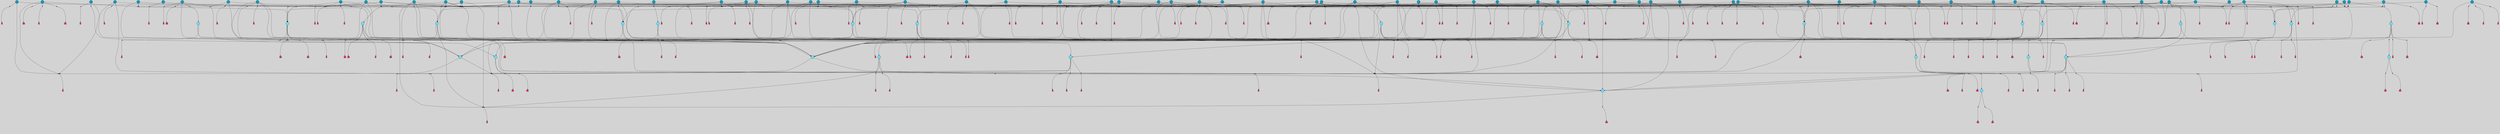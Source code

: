 // File exported with GEGELATI v1.3.1
// On the 2024-04-08 17:40:13
// With the File::TPGGraphDotExporter
digraph{
	graph[pad = "0.212, 0.055" bgcolor = lightgray]
	node[shape=circle style = filled label = ""]
		T3 [fillcolor="#66ddff"]
		T4 [fillcolor="#1199bb"]
		T7 [fillcolor="#66ddff"]
		T9 [fillcolor="#66ddff"]
		T11 [fillcolor="#66ddff"]
		T24 [fillcolor="#66ddff"]
		T27 [fillcolor="#66ddff"]
		T54 [fillcolor="#66ddff"]
		T59 [fillcolor="#66ddff"]
		T95 [fillcolor="#66ddff"]
		T111 [fillcolor="#66ddff"]
		T129 [fillcolor="#66ddff"]
		T159 [fillcolor="#66ddff"]
		T176 [fillcolor="#66ddff"]
		T195 [fillcolor="#66ddff"]
		T212 [fillcolor="#66ddff"]
		T213 [fillcolor="#66ddff"]
		T229 [fillcolor="#66ddff"]
		T240 [fillcolor="#66ddff"]
		T242 [fillcolor="#66ddff"]
		T278 [fillcolor="#1199bb"]
		T284 [fillcolor="#1199bb"]
		T315 [fillcolor="#1199bb"]
		T321 [fillcolor="#66ddff"]
		T322 [fillcolor="#66ddff"]
		T323 [fillcolor="#66ddff"]
		T324 [fillcolor="#66ddff"]
		T325 [fillcolor="#66ddff"]
		T326 [fillcolor="#66ddff"]
		T327 [fillcolor="#66ddff"]
		T328 [fillcolor="#1199bb"]
		T330 [fillcolor="#1199bb"]
		T351 [fillcolor="#1199bb"]
		T352 [fillcolor="#1199bb"]
		T353 [fillcolor="#66ddff"]
		T363 [fillcolor="#1199bb"]
		T384 [fillcolor="#1199bb"]
		T392 [fillcolor="#1199bb"]
		T394 [fillcolor="#66ddff"]
		T395 [fillcolor="#1199bb"]
		T400 [fillcolor="#1199bb"]
		T403 [fillcolor="#1199bb"]
		T415 [fillcolor="#1199bb"]
		T416 [fillcolor="#1199bb"]
		T421 [fillcolor="#1199bb"]
		T424 [fillcolor="#1199bb"]
		T426 [fillcolor="#1199bb"]
		T273 [fillcolor="#1199bb"]
		T430 [fillcolor="#1199bb"]
		T434 [fillcolor="#1199bb"]
		T435 [fillcolor="#1199bb"]
		T437 [fillcolor="#66ddff"]
		T440 [fillcolor="#1199bb"]
		T441 [fillcolor="#1199bb"]
		T442 [fillcolor="#1199bb"]
		T443 [fillcolor="#1199bb"]
		T445 [fillcolor="#1199bb"]
		T446 [fillcolor="#1199bb"]
		T448 [fillcolor="#1199bb"]
		T449 [fillcolor="#1199bb"]
		T450 [fillcolor="#1199bb"]
		T451 [fillcolor="#1199bb"]
		T452 [fillcolor="#1199bb"]
		T453 [fillcolor="#1199bb"]
		T454 [fillcolor="#1199bb"]
		T455 [fillcolor="#1199bb"]
		T457 [fillcolor="#1199bb"]
		T458 [fillcolor="#1199bb"]
		T459 [fillcolor="#1199bb"]
		T460 [fillcolor="#1199bb"]
		T304 [fillcolor="#1199bb"]
		T463 [fillcolor="#1199bb"]
		T464 [fillcolor="#1199bb"]
		T465 [fillcolor="#1199bb"]
		T318 [fillcolor="#1199bb"]
		T466 [fillcolor="#1199bb"]
		T467 [fillcolor="#1199bb"]
		T469 [fillcolor="#1199bb"]
		T470 [fillcolor="#1199bb"]
		T475 [fillcolor="#1199bb"]
		T477 [fillcolor="#1199bb"]
		T484 [fillcolor="#1199bb"]
		T485 [fillcolor="#1199bb"]
		T486 [fillcolor="#1199bb"]
		T487 [fillcolor="#1199bb"]
		T490 [fillcolor="#1199bb"]
		T491 [fillcolor="#1199bb"]
		T492 [fillcolor="#1199bb"]
		T493 [fillcolor="#1199bb"]
		T494 [fillcolor="#1199bb"]
		T497 [fillcolor="#1199bb"]
		T498 [fillcolor="#1199bb"]
		T499 [fillcolor="#1199bb"]
		T500 [fillcolor="#1199bb"]
		T501 [fillcolor="#1199bb"]
		T502 [fillcolor="#1199bb"]
		T503 [fillcolor="#1199bb"]
		T504 [fillcolor="#1199bb"]
		T505 [fillcolor="#1199bb"]
		T506 [fillcolor="#1199bb"]
		T507 [fillcolor="#1199bb"]
		T508 [fillcolor="#1199bb"]
		T509 [fillcolor="#1199bb"]
		T510 [fillcolor="#1199bb"]
		T511 [fillcolor="#1199bb"]
		T512 [fillcolor="#1199bb"]
		T513 [fillcolor="#1199bb"]
		P3874 [fillcolor="#cccccc" shape=point] //6|
		I3874 [shape=box style=invis label="6|1&2|6#1|7&#92;n10|7&2|0#1|5&#92;n9|4&0|1#2|2&#92;n8|6&0|0#1|0&#92;n"]
		P3874 -> I3874[style=invis]
		A3015 [fillcolor="#ff3366" shape=box margin=0.03 width=0 height=0 label="3"]
		T3 -> P3874 -> A3015
		P3875 [fillcolor="#cccccc" shape=point] //3|
		I3875 [shape=box style=invis label="7|6&2|4#0|2&#92;n10|3&2|7#1|4&#92;n11|6&0|4#0|1&#92;n7|1&0|0#2|6&#92;n7|6&0|3#2|6&#92;n4|0&2|6#0|1&#92;n4|4&2|5#0|2&#92;n4|6&0|4#2|7&#92;n10|0&2|3#1|5&#92;n2|6&0|5#0|2&#92;n1|0&2|3#0|7&#92;n1|6&2|0#0|5&#92;n6|2&0|1#0|7&#92;n9|2&0|3#2|7&#92;n5|3&0|6#0|6&#92;n1|7&2|5#2|3&#92;n8|1&2|7#0|6&#92;n1|0&2|5#2|1&#92;n7|1&2|2#2|5&#92;n7|4&2|6#0|3&#92;n"]
		P3875 -> I3875[style=invis]
		A3016 [fillcolor="#ff3366" shape=box margin=0.03 width=0 height=0 label="4"]
		T3 -> P3875 -> A3016
		P3876 [fillcolor="#cccccc" shape=point] //7|
		I3876 [shape=box style=invis label="0|2&2|4#2|6&#92;n5|3&0|6#0|1&#92;n4|7&2|6#0|5&#92;n7|6&0|7#0|5&#92;n10|7&2|2#1|1&#92;n"]
		P3876 -> I3876[style=invis]
		A3017 [fillcolor="#ff3366" shape=box margin=0.03 width=0 height=0 label="4"]
		T4 -> P3876 -> A3017
		P3877 [fillcolor="#cccccc" shape=point] //0|
		I3877 [shape=box style=invis label="2|5&0|1#0|6&#92;n6|1&2|2#2|7&#92;n8|0&0|3#1|4&#92;n4|3&2|5#2|4&#92;n8|1&2|4#0|0&#92;n6|6&0|1#2|6&#92;n11|7&2|4#2|5&#92;n6|2&2|4#0|2&#92;n8|5&2|4#2|4&#92;n2|1&2|1#2|2&#92;n2|7&2|5#2|6&#92;n9|7&0|5#0|4&#92;n1|2&0|5#2|6&#92;n4|2&2|3#2|7&#92;n3|3&2|1#0|2&#92;n"]
		P3877 -> I3877[style=invis]
		A3018 [fillcolor="#ff3366" shape=box margin=0.03 width=0 height=0 label="5"]
		T4 -> P3877 -> A3018
		P3878 [fillcolor="#cccccc" shape=point] //-3|
		I3878 [shape=box style=invis label="1|6&2|7#0|7&#92;n10|2&0|7#1|3&#92;n9|6&2|7#2|2&#92;n5|3&0|7#0|7&#92;n1|6&2|3#0|0&#92;n2|3&2|3#2|2&#92;n5|1&2|6#0|6&#92;n"]
		P3878 -> I3878[style=invis]
		A3019 [fillcolor="#ff3366" shape=box margin=0.03 width=0 height=0 label="7"]
		T7 -> P3878 -> A3019
		P3879 [fillcolor="#cccccc" shape=point] //5|
		I3879 [shape=box style=invis label="0|5&2|3#0|1&#92;n0|6&2|1#2|4&#92;n6|2&2|6#0|7&#92;n7|4&0|3#0|1&#92;n5|4&0|7#1|6&#92;n9|1&0|5#2|2&#92;n6|3&2|3#1|7&#92;n11|7&2|4#1|6&#92;n2|5&0|1#0|0&#92;n4|7&0|0#0|2&#92;n6|2&0|6#0|0&#92;n2|1&2|6#2|4&#92;n10|0&2|0#1|0&#92;n6|6&2|4#0|6&#92;n"]
		P3879 -> I3879[style=invis]
		A3020 [fillcolor="#ff3366" shape=box margin=0.03 width=0 height=0 label="8"]
		T7 -> P3879 -> A3020
		P3880 [fillcolor="#cccccc" shape=point] //-6|
		I3880 [shape=box style=invis label="11|1&0|7#2|0&#92;n10|4&0|1#1|0&#92;n4|3&2|4#2|1&#92;n0|5&2|0#0|0&#92;n6|1&0|0#0|3&#92;n8|2&2|0#0|4&#92;n11|4&2|0#1|6&#92;n7|0&2|6#2|3&#92;n5|3&2|6#2|0&#92;n2|0&2|0#0|4&#92;n"]
		P3880 -> I3880[style=invis]
		A3021 [fillcolor="#ff3366" shape=box margin=0.03 width=0 height=0 label="9"]
		T9 -> P3880 -> A3021
		P3881 [fillcolor="#cccccc" shape=point] //2|
		I3881 [shape=box style=invis label="6|3&2|7#1|4&#92;n8|6&0|0#2|5&#92;n2|1&0|2#0|3&#92;n8|7&0|6#0|4&#92;n2|1&2|0#0|1&#92;n0|0&2|2#2|3&#92;n6|6&0|7#2|1&#92;n6|1&0|7#2|6&#92;n5|4&2|7#0|4&#92;n0|3&0|4#2|0&#92;n11|0&2|0#2|5&#92;n4|5&2|5#2|4&#92;n5|7&0|6#0|4&#92;n9|7&2|5#0|3&#92;n5|4&2|1#0|3&#92;n5|3&0|1#1|7&#92;n0|4&0|3#2|5&#92;n"]
		P3881 -> I3881[style=invis]
		A3022 [fillcolor="#ff3366" shape=box margin=0.03 width=0 height=0 label="10"]
		T9 -> P3881 -> A3022
		P3882 [fillcolor="#cccccc" shape=point] //6|
		I3882 [shape=box style=invis label="3|0&2|7#2|2&#92;n3|2&0|4#2|5&#92;n5|1&0|2#1|0&#92;n8|7&0|1#2|0&#92;n8|5&0|3#0|6&#92;n0|2&0|2#2|3&#92;n1|5&2|5#0|5&#92;n5|6&0|6#0|7&#92;n6|7&0|0#2|6&#92;n1|2&2|3#0|0&#92;n7|7&2|3#0|4&#92;n0|7&2|7#0|6&#92;n1|0&2|2#2|7&#92;n4|4&0|1#0|0&#92;n"]
		P3882 -> I3882[style=invis]
		A3023 [fillcolor="#ff3366" shape=box margin=0.03 width=0 height=0 label="11"]
		T11 -> P3882 -> A3023
		P3883 [fillcolor="#cccccc" shape=point] //-4|
		I3883 [shape=box style=invis label="4|1&0|4#2|6&#92;n1|2&2|2#2|0&#92;n1|2&2|0#0|6&#92;n8|4&2|3#2|5&#92;n5|5&2|1#1|0&#92;n"]
		P3883 -> I3883[style=invis]
		A3024 [fillcolor="#ff3366" shape=box margin=0.03 width=0 height=0 label="12"]
		T11 -> P3883 -> A3024
		P3884 [fillcolor="#cccccc" shape=point] //-3|
		I3884 [shape=box style=invis label="8|1&2|3#0|5&#92;n0|6&0|5#0|5&#92;n3|7&2|1#0|6&#92;n3|5&0|1#0|0&#92;n9|5&2|0#0|4&#92;n3|5&0|2#0|3&#92;n10|6&2|4#1|0&#92;n9|4&2|7#2|6&#92;n1|7&2|5#2|2&#92;n"]
		P3884 -> I3884[style=invis]
		A3025 [fillcolor="#ff3366" shape=box margin=0.03 width=0 height=0 label="5"]
		T4 -> P3884 -> A3025
		P3885 [fillcolor="#cccccc" shape=point] //1|
		I3885 [shape=box style=invis label="5|1&0|6#2|7&#92;n2|4&0|4#2|2&#92;n0|6&0|5#0|4&#92;n10|6&2|5#1|6&#92;n9|3&0|1#1|7&#92;n10|3&2|2#1|0&#92;n5|0&0|0#2|1&#92;n11|3&2|3#1|5&#92;n10|3&0|1#1|0&#92;n2|4&0|1#0|1&#92;n0|2&0|3#2|4&#92;n9|2&2|1#2|5&#92;n11|7&2|6#2|6&#92;n"]
		P3885 -> I3885[style=invis]
		T24 -> P3885 -> T7
		P3886 [fillcolor="#cccccc" shape=point] //5|
		I3886 [shape=box style=invis label="3|0&2|0#0|1&#92;n3|0&0|7#0|1&#92;n5|3&0|2#2|6&#92;n4|4&2|4#2|6&#92;n11|2&0|7#1|6&#92;n2|7&2|2#2|5&#92;n9|3&2|6#2|7&#92;n7|7&0|0#0|4&#92;n6|1&2|4#2|3&#92;n5|4&2|0#1|6&#92;n1|3&0|7#0|4&#92;n"]
		P3886 -> I3886[style=invis]
		A3026 [fillcolor="#ff3366" shape=box margin=0.03 width=0 height=0 label="7"]
		T24 -> P3886 -> A3026
		P3887 [fillcolor="#cccccc" shape=point] //-2|
		I3887 [shape=box style=invis label="4|1&0|4#0|3&#92;n4|2&0|5#2|0&#92;n5|5&2|6#0|5&#92;n1|4&0|1#0|2&#92;n6|3&2|7#1|5&#92;n0|4&2|0#0|3&#92;n8|5&2|5#1|2&#92;n10|7&2|7#1|1&#92;n3|4&0|0#2|1&#92;n3|6&2|5#2|5&#92;n8|3&0|1#0|7&#92;n10|0&2|7#1|3&#92;n4|1&2|4#0|1&#92;n9|3&2|0#0|4&#92;n3|6&2|0#0|4&#92;n1|2&0|6#2|1&#92;n4|0&2|1#2|2&#92;n"]
		P3887 -> I3887[style=invis]
		A3027 [fillcolor="#ff3366" shape=box margin=0.03 width=0 height=0 label="14"]
		T24 -> P3887 -> A3027
		P3888 [fillcolor="#cccccc" shape=point] //2|
		I3888 [shape=box style=invis label="9|1&2|3#0|1&#92;n5|2&2|0#2|4&#92;n3|6&2|5#2|7&#92;n7|0&2|5#0|4&#92;n1|2&0|3#0|5&#92;n7|3&2|7#0|0&#92;n"]
		P3888 -> I3888[style=invis]
		A3028 [fillcolor="#ff3366" shape=box margin=0.03 width=0 height=0 label="2"]
		T27 -> P3888 -> A3028
		P3889 [fillcolor="#cccccc" shape=point] //-6|
		I3889 [shape=box style=invis label="7|5&0|4#0|4&#92;n11|0&2|5#2|1&#92;n"]
		P3889 -> I3889[style=invis]
		A3029 [fillcolor="#ff3366" shape=box margin=0.03 width=0 height=0 label="3"]
		T27 -> P3889 -> A3029
		T27 -> P3875
		T27 -> P3877
		P3890 [fillcolor="#cccccc" shape=point] //0|
		I3890 [shape=box style=invis label="4|0&0|3#2|7&#92;n10|2&0|3#1|7&#92;n3|5&0|2#0|3&#92;n4|5&0|0#2|1&#92;n10|7&2|0#1|2&#92;n5|3&2|3#1|6&#92;n9|5&2|0#0|4&#92;n5|4&2|7#0|2&#92;n10|3&2|7#1|4&#92;n7|2&0|1#2|6&#92;n8|6&0|5#0|5&#92;n8|7&2|3#0|5&#92;n2|6&2|4#0|0&#92;n"]
		P3890 -> I3890[style=invis]
		A3030 [fillcolor="#ff3366" shape=box margin=0.03 width=0 height=0 label="5"]
		T27 -> P3890 -> A3030
		P3891 [fillcolor="#cccccc" shape=point] //8|
		I3891 [shape=box style=invis label="9|0&0|1#2|0&#92;n10|1&2|5#1|4&#92;n8|2&2|6#0|4&#92;n2|4&2|5#2|3&#92;n4|2&2|2#0|2&#92;n7|5&0|2#0|0&#92;n8|2&2|1#1|3&#92;n8|7&0|7#2|1&#92;n1|1&0|0#0|7&#92;n5|6&2|5#1|0&#92;n6|6&2|5#0|0&#92;n11|4&0|3#2|6&#92;n4|2&2|4#0|7&#92;n5|6&0|1#2|0&#92;n11|3&0|2#0|7&#92;n"]
		P3891 -> I3891[style=invis]
		A3031 [fillcolor="#ff3366" shape=box margin=0.03 width=0 height=0 label="6"]
		T54 -> P3891 -> A3031
		T54 -> P3886
		P3892 [fillcolor="#cccccc" shape=point] //-10|
		I3892 [shape=box style=invis label="3|6&0|0#0|4&#92;n4|1&2|4#0|1&#92;n5|1&0|1#0|4&#92;n5|5&2|6#0|5&#92;n6|5&0|6#0|3&#92;n11|1&2|0#0|1&#92;n0|7&2|0#0|3&#92;n1|2&0|6#0|1&#92;n8|0&0|4#2|0&#92;n0|4&0|7#2|7&#92;n7|0&2|7#1|3&#92;n3|1&0|5#2|5&#92;n5|1&0|4#0|3&#92;n2|2&0|2#0|0&#92;n8|3&0|1#0|7&#92;n3|0&0|3#0|5&#92;n7|2&0|5#2|0&#92;n6|3&2|7#1|5&#92;n4|7&2|7#2|1&#92;n"]
		P3892 -> I3892[style=invis]
		A3032 [fillcolor="#ff3366" shape=box margin=0.03 width=0 height=0 label="14"]
		T54 -> P3892 -> A3032
		T54 -> P3879
		P3893 [fillcolor="#cccccc" shape=point] //8|
		I3893 [shape=box style=invis label="9|0&0|1#2|0&#92;n10|1&2|5#1|4&#92;n8|2&2|6#0|4&#92;n4|5&0|3#0|1&#92;n2|4&2|5#2|3&#92;n4|2&2|2#0|2&#92;n7|5&0|2#0|0&#92;n8|2&2|1#1|3&#92;n8|7&0|7#2|1&#92;n1|1&0|0#0|7&#92;n5|6&2|5#1|0&#92;n6|3&2|5#0|0&#92;n11|4&0|3#2|6&#92;n1|2&2|4#0|7&#92;n5|6&0|1#2|0&#92;n11|3&0|2#0|7&#92;n"]
		P3893 -> I3893[style=invis]
		A3033 [fillcolor="#ff3366" shape=box margin=0.03 width=0 height=0 label="6"]
		T59 -> P3893 -> A3033
		T59 -> P3886
		T59 -> P3880
		T59 -> P3886
		P3894 [fillcolor="#cccccc" shape=point] //4|
		I3894 [shape=box style=invis label="4|3&0|6#0|3&#92;n5|7&2|3#2|2&#92;n5|6&0|7#1|2&#92;n1|4&2|6#0|3&#92;n8|4&2|1#2|5&#92;n9|5&2|4#1|4&#92;n2|4&0|5#0|7&#92;n10|0&0|6#1|3&#92;n3|0&0|6#0|2&#92;n2|7&2|7#2|6&#92;n5|2&0|5#1|5&#92;n10|4&2|5#1|7&#92;n4|0&0|4#2|4&#92;n11|1&0|4#2|6&#92;n10|6&2|0#1|4&#92;n9|7&0|3#1|4&#92;n4|5&2|7#0|6&#92;n11|5&2|6#2|3&#92;n0|3&0|5#0|1&#92;n"]
		P3894 -> I3894[style=invis]
		A3034 [fillcolor="#ff3366" shape=box margin=0.03 width=0 height=0 label="13"]
		T95 -> P3894 -> A3034
		P3895 [fillcolor="#cccccc" shape=point] //8|
		I3895 [shape=box style=invis label="9|7&0|5#2|5&#92;n3|3&2|3#0|2&#92;n9|5&2|2#1|0&#92;n2|3&0|6#0|3&#92;n4|4&2|5#2|7&#92;n11|3&2|0#1|5&#92;n6|6&2|1#2|2&#92;n4|6&0|1#2|2&#92;n2|5&2|7#2|2&#92;n7|7&2|2#2|3&#92;n6|5&0|3#2|6&#92;n6|7&0|6#0|2&#92;n"]
		P3895 -> I3895[style=invis]
		A3035 [fillcolor="#ff3366" shape=box margin=0.03 width=0 height=0 label="14"]
		T95 -> P3895 -> A3035
		P3896 [fillcolor="#cccccc" shape=point] //2|
		I3896 [shape=box style=invis label="4|1&0|4#2|6&#92;n5|5&2|1#1|0&#92;n1|0&2|0#0|6&#92;n8|4&2|3#2|5&#92;n"]
		P3896 -> I3896[style=invis]
		T95 -> P3896 -> T11
		P3897 [fillcolor="#cccccc" shape=point] //-9|
		I3897 [shape=box style=invis label="2|0&2|0#2|1&#92;n4|4&2|4#2|6&#92;n9|1&0|3#1|7&#92;n5|3&0|2#2|6&#92;n2|7&2|2#2|5&#92;n5|4&2|0#1|6&#92;n3|0&0|7#0|1&#92;n1|3&0|7#0|4&#92;n11|6&2|2#0|7&#92;n7|7&0|0#0|4&#92;n11|0&0|7#1|6&#92;n9|3&2|6#2|7&#92;n"]
		P3897 -> I3897[style=invis]
		A3036 [fillcolor="#ff3366" shape=box margin=0.03 width=0 height=0 label="7"]
		T95 -> P3897 -> A3036
		P3898 [fillcolor="#cccccc" shape=point] //-8|
		I3898 [shape=box style=invis label="7|5&0|4#2|4&#92;n"]
		P3898 -> I3898[style=invis]
		A3037 [fillcolor="#ff3366" shape=box margin=0.03 width=0 height=0 label="3"]
		T95 -> P3898 -> A3037
		P3899 [fillcolor="#cccccc" shape=point] //-5|
		I3899 [shape=box style=invis label="0|0&2|3#0|2&#92;n10|5&0|6#1|3&#92;n7|3&0|6#2|3&#92;n3|4&0|6#0|6&#92;n10|5&0|2#1|1&#92;n5|0&0|1#0|3&#92;n6|6&2|5#1|5&#92;n7|4&0|2#1|7&#92;n5|7&0|1#2|5&#92;n1|5&0|0#0|3&#92;n7|5&2|1#2|6&#92;n9|0&0|2#0|0&#92;n4|0&2|4#0|0&#92;n4|6&0|0#2|3&#92;n3|1&0|6#2|5&#92;n7|7&2|1#2|3&#92;n9|4&2|2#0|6&#92;n"]
		P3899 -> I3899[style=invis]
		T111 -> P3899 -> T9
		P3900 [fillcolor="#cccccc" shape=point] //7|
		I3900 [shape=box style=invis label="7|4&2|1#2|0&#92;n4|1&2|4#2|3&#92;n5|0&2|0#2|2&#92;n6|1&2|4#2|6&#92;n"]
		P3900 -> I3900[style=invis]
		A3038 [fillcolor="#ff3366" shape=box margin=0.03 width=0 height=0 label="9"]
		T111 -> P3900 -> A3038
		P3901 [fillcolor="#cccccc" shape=point] //2|
		I3901 [shape=box style=invis label="3|0&2|0#0|1&#92;n11|2&0|7#1|6&#92;n8|7&2|4#0|5&#92;n5|3&0|2#2|6&#92;n4|4&2|4#2|6&#92;n3|0&0|7#0|1&#92;n2|7&2|2#2|5&#92;n9|3&2|6#2|7&#92;n7|7&0|0#0|4&#92;n6|1&2|4#1|3&#92;n5|4&2|0#1|6&#92;n1|3&0|7#0|4&#92;n"]
		P3901 -> I3901[style=invis]
		A3039 [fillcolor="#ff3366" shape=box margin=0.03 width=0 height=0 label="7"]
		T111 -> P3901 -> A3039
		T111 -> P3880
		T129 -> P3891
		T129 -> P3886
		P3902 [fillcolor="#cccccc" shape=point] //10|
		I3902 [shape=box style=invis label="4|5&2|7#2|1&#92;n1|7&2|3#0|6&#92;n3|5&2|2#0|3&#92;n10|3&0|7#1|4&#92;n7|1&0|4#2|6&#92;n10|2&0|3#1|7&#92;n9|5&2|0#0|4&#92;n4|0&0|3#2|7&#92;n11|4&2|6#1|2&#92;n5|4&2|7#0|2&#92;n2|6&2|4#0|0&#92;n6|5&0|7#2|1&#92;n5|3&2|3#1|6&#92;n10|7&2|0#1|2&#92;n"]
		P3902 -> I3902[style=invis]
		A3040 [fillcolor="#ff3366" shape=box margin=0.03 width=0 height=0 label="5"]
		T129 -> P3902 -> A3040
		P3903 [fillcolor="#cccccc" shape=point] //5|
		I3903 [shape=box style=invis label="9|4&2|3#1|3&#92;n0|4&2|4#0|5&#92;n6|1&2|6#2|5&#92;n4|0&0|5#2|0&#92;n"]
		P3903 -> I3903[style=invis]
		A3041 [fillcolor="#ff3366" shape=box margin=0.03 width=0 height=0 label="7"]
		T129 -> P3903 -> A3041
		P3904 [fillcolor="#cccccc" shape=point] //6|
		I3904 [shape=box style=invis label="9|4&2|7#0|6&#92;n8|4&0|1#1|0&#92;n1|3&0|0#2|1&#92;n2|4&0|6#2|2&#92;n5|1&2|5#0|7&#92;n3|0&0|3#2|6&#92;n2|2&2|6#0|2&#92;n8|4&0|4#2|2&#92;n5|1&2|4#0|3&#92;n9|4&0|6#0|6&#92;n5|0&2|2#1|5&#92;n11|7&0|0#1|1&#92;n0|4&0|3#0|3&#92;n7|7&2|4#2|5&#92;n1|5&0|1#2|1&#92;n"]
		P3904 -> I3904[style=invis]
		A3042 [fillcolor="#ff3366" shape=box margin=0.03 width=0 height=0 label="1"]
		T129 -> P3904 -> A3042
		P3905 [fillcolor="#cccccc" shape=point] //7|
		I3905 [shape=box style=invis label="7|0&2|1#2|0&#92;n9|7&2|1#1|7&#92;n8|2&0|1#1|0&#92;n6|6&0|2#1|1&#92;n2|2&0|5#0|0&#92;n5|7&0|0#2|1&#92;n5|1&2|5#1|5&#92;n4|7&2|4#2|3&#92;n10|5&2|2#1|5&#92;n1|3&2|2#2|0&#92;n10|2&2|6#1|5&#92;n"]
		P3905 -> I3905[style=invis]
		A3043 [fillcolor="#ff3366" shape=box margin=0.03 width=0 height=0 label="1"]
		T159 -> P3905 -> A3043
		P3906 [fillcolor="#cccccc" shape=point] //7|
		I3906 [shape=box style=invis label="7|4&2|7#0|4&#92;n4|6&0|1#2|5&#92;n2|1&2|3#0|0&#92;n4|3&2|0#0|1&#92;n0|0&2|7#2|7&#92;n7|7&0|5#2|3&#92;n5|0&2|1#2|2&#92;n10|0&0|4#1|2&#92;n4|4&0|7#0|0&#92;n6|7&0|2#0|1&#92;n1|4&2|5#0|4&#92;n"]
		P3906 -> I3906[style=invis]
		A3044 [fillcolor="#ff3366" shape=box margin=0.03 width=0 height=0 label="0"]
		T159 -> P3906 -> A3044
		P3907 [fillcolor="#cccccc" shape=point] //5|
		I3907 [shape=box style=invis label="0|5&2|3#0|1&#92;n0|6&2|1#2|4&#92;n6|2&2|6#0|7&#92;n9|0&2|7#1|1&#92;n7|4&0|3#0|1&#92;n11|7&2|4#1|6&#92;n9|1&0|5#2|2&#92;n5|4&0|7#1|6&#92;n2|5&0|1#0|0&#92;n4|7&0|0#0|2&#92;n6|2&0|6#0|0&#92;n2|1&2|6#2|4&#92;n10|0&0|0#1|0&#92;n6|6&2|4#0|6&#92;n"]
		P3907 -> I3907[style=invis]
		T159 -> P3907 -> T129
		P3908 [fillcolor="#cccccc" shape=point] //3|
		I3908 [shape=box style=invis label="4|7&0|7#2|7&#92;n11|5&2|6#0|2&#92;n5|5&2|6#2|0&#92;n3|2&0|6#0|3&#92;n10|2&2|5#1|5&#92;n9|4&2|3#1|5&#92;n2|5&2|7#2|4&#92;n11|3&2|5#1|0&#92;n7|0&0|7#2|1&#92;n1|2&0|5#0|1&#92;n"]
		P3908 -> I3908[style=invis]
		A3045 [fillcolor="#ff3366" shape=box margin=0.03 width=0 height=0 label="5"]
		T176 -> P3908 -> A3045
		P3909 [fillcolor="#cccccc" shape=point] //2|
		I3909 [shape=box style=invis label="7|1&0|6#0|1&#92;n5|2&2|5#1|6&#92;n10|1&2|1#1|1&#92;n4|7&0|4#2|2&#92;n11|7&0|4#2|7&#92;n5|0&0|5#1|7&#92;n8|2&0|5#2|4&#92;n10|0&2|6#1|6&#92;n5|1&0|1#2|3&#92;n1|6&2|0#0|1&#92;n9|6&2|2#1|4&#92;n3|4&2|3#0|0&#92;n10|1&0|1#1|0&#92;n2|2&0|1#2|1&#92;n3|1&2|7#0|3&#92;n"]
		P3909 -> I3909[style=invis]
		A3046 [fillcolor="#ff3366" shape=box margin=0.03 width=0 height=0 label="10"]
		T176 -> P3909 -> A3046
		P3910 [fillcolor="#cccccc" shape=point] //-1|
		I3910 [shape=box style=invis label="1|7&2|1#0|6&#92;n8|1&2|3#0|5&#92;n10|6&2|7#1|0&#92;n1|7&2|5#0|2&#92;n0|3&0|3#2|2&#92;n3|5&0|1#0|0&#92;n3|5&0|2#0|3&#92;n1|5&2|0#0|4&#92;n5|7&2|2#2|5&#92;n4|0&2|3#0|3&#92;n"]
		P3910 -> I3910[style=invis]
		T176 -> P3910 -> T3
		P3911 [fillcolor="#cccccc" shape=point] //-3|
		I3911 [shape=box style=invis label="6|3&2|4#1|4&#92;n5|3&0|1#1|7&#92;n2|1&0|2#2|3&#92;n8|7&0|6#0|4&#92;n2|1&2|0#0|1&#92;n0|0&2|2#2|3&#92;n6|1&0|7#2|6&#92;n5|7&0|2#0|4&#92;n0|3&0|4#2|0&#92;n11|0&2|0#2|5&#92;n6|0&2|0#1|4&#92;n8|6&0|2#2|5&#92;n5|4&2|1#0|3&#92;n9|7&2|5#0|3&#92;n5|4&2|7#0|4&#92;n"]
		P3911 -> I3911[style=invis]
		A3047 [fillcolor="#ff3366" shape=box margin=0.03 width=0 height=0 label="10"]
		T176 -> P3911 -> A3047
		P3912 [fillcolor="#cccccc" shape=point] //4|
		I3912 [shape=box style=invis label="7|1&0|6#0|1&#92;n5|2&2|5#1|6&#92;n10|1&2|1#1|1&#92;n9|6&2|2#1|4&#92;n4|7&0|4#2|2&#92;n9|6&0|4#1|1&#92;n10|0&2|6#1|6&#92;n5|1&0|1#2|3&#92;n1|6&2|0#0|1&#92;n8|2&0|5#2|4&#92;n3|4&2|3#0|0&#92;n10|1&0|5#1|0&#92;n2|2&0|1#2|1&#92;n3|1&2|7#0|3&#92;n"]
		P3912 -> I3912[style=invis]
		A3048 [fillcolor="#ff3366" shape=box margin=0.03 width=0 height=0 label="10"]
		T176 -> P3912 -> A3048
		P3913 [fillcolor="#cccccc" shape=point] //5|
		I3913 [shape=box style=invis label="3|0&2|0#2|1&#92;n3|0&0|7#0|1&#92;n5|3&0|2#2|6&#92;n4|4&2|4#2|6&#92;n5|4&2|0#1|6&#92;n2|7&2|2#2|5&#92;n1|3&0|7#0|4&#92;n11|6&2|2#0|7&#92;n7|7&0|0#0|4&#92;n6|1&2|4#2|3&#92;n11|0&0|7#1|6&#92;n9|3&2|6#2|7&#92;n"]
		P3913 -> I3913[style=invis]
		A3049 [fillcolor="#ff3366" shape=box margin=0.03 width=0 height=0 label="7"]
		T195 -> P3913 -> A3049
		P3914 [fillcolor="#cccccc" shape=point] //4|
		I3914 [shape=box style=invis label="7|1&0|6#0|1&#92;n6|7&2|7#1|7&#92;n10|1&2|1#1|1&#92;n9|6&2|2#1|4&#92;n4|7&0|4#2|2&#92;n9|6&0|5#1|1&#92;n10|0&2|6#1|6&#92;n5|1&0|1#2|3&#92;n10|1&0|5#1|0&#92;n3|4&2|3#0|0&#92;n8|2&0|5#2|4&#92;n1|6&2|0#0|0&#92;n2|3&0|1#2|6&#92;n5|2&2|2#1|6&#92;n2|2&0|1#2|1&#92;n3|1&2|7#0|3&#92;n6|7&2|3#0|4&#92;n"]
		P3914 -> I3914[style=invis]
		A3050 [fillcolor="#ff3366" shape=box margin=0.03 width=0 height=0 label="10"]
		T195 -> P3914 -> A3050
		P3915 [fillcolor="#cccccc" shape=point] //-4|
		I3915 [shape=box style=invis label="0|4&0|0#2|7&#92;n8|5&2|4#2|4&#92;n4|3&2|5#2|4&#92;n11|7&2|2#2|5&#92;n6|5&2|2#2|7&#92;n3|2&0|7#0|7&#92;n3|3&2|1#0|3&#92;n2|6&0|3#2|5&#92;n0|1&2|6#2|2&#92;n8|2&0|0#1|6&#92;n0|7&0|5#0|4&#92;n9|5&0|3#2|7&#92;n2|7&2|5#2|6&#92;n9|0&2|0#0|1&#92;n1|2&2|4#0|2&#92;n"]
		P3915 -> I3915[style=invis]
		T195 -> P3915 -> T27
		T195 -> P3906
		P3916 [fillcolor="#cccccc" shape=point] //6|
		I3916 [shape=box style=invis label="9|4&2|7#0|6&#92;n8|4&0|1#1|0&#92;n1|3&0|0#2|1&#92;n2|4&0|6#2|2&#92;n5|1&2|5#0|7&#92;n3|0&0|3#2|6&#92;n2|2&2|6#0|2&#92;n8|4&0|4#2|2&#92;n5|1&2|4#0|3&#92;n9|4&0|6#0|6&#92;n5|0&2|2#1|5&#92;n11|7&0|0#1|1&#92;n0|4&0|3#0|3&#92;n7|7&2|4#2|5&#92;n1|5&0|1#2|1&#92;n"]
		P3916 -> I3916[style=invis]
		A3051 [fillcolor="#ff3366" shape=box margin=0.03 width=0 height=0 label="1"]
		T212 -> P3916 -> A3051
		P3917 [fillcolor="#cccccc" shape=point] //5|
		I3917 [shape=box style=invis label="9|4&2|3#1|3&#92;n0|4&2|4#0|5&#92;n6|1&2|6#2|5&#92;n4|0&0|5#2|0&#92;n"]
		P3917 -> I3917[style=invis]
		A3052 [fillcolor="#ff3366" shape=box margin=0.03 width=0 height=0 label="7"]
		T212 -> P3917 -> A3052
		P3918 [fillcolor="#cccccc" shape=point] //5|
		I3918 [shape=box style=invis label="3|0&2|0#0|1&#92;n3|0&0|7#0|1&#92;n5|3&0|2#2|6&#92;n4|4&2|4#2|6&#92;n11|2&0|7#1|6&#92;n2|7&2|2#2|5&#92;n9|3&2|6#2|7&#92;n7|7&0|0#0|4&#92;n6|1&2|4#2|3&#92;n5|4&2|0#1|6&#92;n1|3&0|7#0|4&#92;n"]
		P3918 -> I3918[style=invis]
		A3053 [fillcolor="#ff3366" shape=box margin=0.03 width=0 height=0 label="7"]
		T212 -> P3918 -> A3053
		P3919 [fillcolor="#cccccc" shape=point] //8|
		I3919 [shape=box style=invis label="9|0&0|1#2|0&#92;n10|1&2|5#1|4&#92;n8|2&2|6#0|4&#92;n2|4&2|5#2|3&#92;n4|2&2|2#0|2&#92;n7|5&0|2#0|0&#92;n8|2&2|1#1|3&#92;n8|7&0|7#2|1&#92;n1|1&0|0#0|7&#92;n5|6&2|5#1|0&#92;n6|6&2|5#0|0&#92;n11|4&0|3#2|6&#92;n4|2&2|4#0|7&#92;n5|6&0|1#2|0&#92;n11|3&0|2#0|7&#92;n"]
		P3919 -> I3919[style=invis]
		A3054 [fillcolor="#ff3366" shape=box margin=0.03 width=0 height=0 label="6"]
		T212 -> P3919 -> A3054
		P3920 [fillcolor="#cccccc" shape=point] //10|
		I3920 [shape=box style=invis label="4|5&2|7#2|1&#92;n1|7&2|3#0|6&#92;n3|5&2|2#0|3&#92;n10|3&0|7#1|4&#92;n7|1&0|4#2|6&#92;n10|2&0|3#1|7&#92;n9|5&2|0#0|4&#92;n4|0&0|3#2|7&#92;n11|4&2|6#1|2&#92;n5|4&2|7#0|2&#92;n2|6&2|4#0|0&#92;n6|5&0|7#2|1&#92;n5|3&2|3#1|6&#92;n10|7&2|0#1|2&#92;n"]
		P3920 -> I3920[style=invis]
		A3055 [fillcolor="#ff3366" shape=box margin=0.03 width=0 height=0 label="5"]
		T212 -> P3920 -> A3055
		P3921 [fillcolor="#cccccc" shape=point] //6|
		I3921 [shape=box style=invis label="9|4&2|7#0|6&#92;n8|4&0|1#1|0&#92;n1|3&0|0#2|1&#92;n2|4&0|6#2|2&#92;n5|1&2|5#0|7&#92;n3|0&0|3#2|6&#92;n2|2&2|6#0|2&#92;n8|4&0|4#2|2&#92;n5|1&2|4#0|3&#92;n9|4&0|6#0|6&#92;n5|0&2|2#1|5&#92;n11|7&0|0#1|1&#92;n0|4&0|3#0|3&#92;n7|7&2|4#2|5&#92;n1|5&0|1#2|1&#92;n"]
		P3921 -> I3921[style=invis]
		A3056 [fillcolor="#ff3366" shape=box margin=0.03 width=0 height=0 label="1"]
		T213 -> P3921 -> A3056
		P3922 [fillcolor="#cccccc" shape=point] //5|
		I3922 [shape=box style=invis label="9|4&2|3#1|3&#92;n0|4&2|4#0|5&#92;n6|1&2|6#2|5&#92;n4|0&0|5#2|0&#92;n"]
		P3922 -> I3922[style=invis]
		A3057 [fillcolor="#ff3366" shape=box margin=0.03 width=0 height=0 label="7"]
		T213 -> P3922 -> A3057
		P3923 [fillcolor="#cccccc" shape=point] //8|
		I3923 [shape=box style=invis label="9|0&0|1#2|0&#92;n10|1&2|5#1|4&#92;n8|2&2|6#0|4&#92;n2|4&2|5#2|3&#92;n4|2&2|2#0|2&#92;n7|5&0|2#0|0&#92;n8|2&2|1#1|3&#92;n8|7&0|7#2|1&#92;n1|1&0|0#0|7&#92;n5|6&2|5#1|0&#92;n6|6&2|5#0|0&#92;n11|4&0|3#2|6&#92;n4|2&2|4#0|7&#92;n5|6&0|1#2|0&#92;n11|3&0|2#0|7&#92;n"]
		P3923 -> I3923[style=invis]
		A3058 [fillcolor="#ff3366" shape=box margin=0.03 width=0 height=0 label="6"]
		T213 -> P3923 -> A3058
		P3924 [fillcolor="#cccccc" shape=point] //10|
		I3924 [shape=box style=invis label="4|5&2|7#2|1&#92;n1|7&2|3#0|6&#92;n3|5&2|2#0|3&#92;n10|3&0|7#1|4&#92;n7|1&0|4#2|6&#92;n10|2&0|3#1|7&#92;n9|5&2|0#0|4&#92;n4|0&0|3#2|7&#92;n11|4&2|6#1|2&#92;n5|4&2|7#0|2&#92;n2|6&2|4#0|0&#92;n6|5&0|7#2|1&#92;n5|3&2|3#1|6&#92;n10|7&2|0#1|2&#92;n"]
		P3924 -> I3924[style=invis]
		A3059 [fillcolor="#ff3366" shape=box margin=0.03 width=0 height=0 label="5"]
		T213 -> P3924 -> A3059
		P3925 [fillcolor="#cccccc" shape=point] //5|
		I3925 [shape=box style=invis label="3|0&2|0#0|1&#92;n3|0&0|7#0|1&#92;n5|3&0|2#2|6&#92;n4|4&2|4#2|6&#92;n11|2&0|7#1|6&#92;n2|7&2|2#2|5&#92;n9|3&2|6#2|7&#92;n7|7&0|0#0|4&#92;n6|1&2|4#2|3&#92;n5|4&2|0#1|6&#92;n1|3&0|7#0|4&#92;n"]
		P3925 -> I3925[style=invis]
		A3060 [fillcolor="#ff3366" shape=box margin=0.03 width=0 height=0 label="7"]
		T213 -> P3925 -> A3060
		P3926 [fillcolor="#cccccc" shape=point] //-2|
		I3926 [shape=box style=invis label="5|2&2|0#2|4&#92;n9|1&2|3#0|1&#92;n3|6&2|5#2|7&#92;n7|0&2|1#0|4&#92;n1|2&0|3#0|5&#92;n7|3&2|7#0|0&#92;n"]
		P3926 -> I3926[style=invis]
		A3061 [fillcolor="#ff3366" shape=box margin=0.03 width=0 height=0 label="2"]
		T229 -> P3926 -> A3061
		P3927 [fillcolor="#cccccc" shape=point] //9|
		I3927 [shape=box style=invis label="7|1&2|2#2|5&#92;n1|0&2|5#2|1&#92;n11|6&0|4#0|1&#92;n10|6&0|3#1|6&#92;n7|1&0|0#2|6&#92;n4|0&2|6#0|1&#92;n4|6&0|4#2|7&#92;n10|0&2|3#1|0&#92;n1|0&2|3#0|7&#92;n1|6&2|0#0|5&#92;n6|2&0|1#0|7&#92;n9|2&0|3#2|7&#92;n5|3&0|6#0|6&#92;n3|1&0|3#0|5&#92;n1|7&2|5#2|3&#92;n8|1&2|7#0|6&#92;n10|3&2|0#1|4&#92;n7|6&2|4#0|2&#92;n7|4&2|6#0|3&#92;n"]
		P3927 -> I3927[style=invis]
		T229 -> P3927 -> T7
		P3928 [fillcolor="#cccccc" shape=point] //2|
		I3928 [shape=box style=invis label="8|6&0|2#0|5&#92;n10|5&2|3#1|7&#92;n5|6&0|1#2|5&#92;n11|3&0|0#2|2&#92;n0|3&2|1#0|6&#92;n9|7&2|6#0|1&#92;n4|6&2|7#0|2&#92;n8|0&0|6#2|0&#92;n11|2&0|7#0|1&#92;n3|7&2|4#0|7&#92;n5|1&0|1#0|6&#92;n7|6&2|7#2|4&#92;n6|1&0|3#0|2&#92;n6|6&2|5#1|2&#92;n8|5&0|2#0|0&#92;n0|2&0|3#0|0&#92;n2|5&2|5#2|1&#92;n10|4&0|1#1|0&#92;n4|3&2|5#0|4&#92;n"]
		P3928 -> I3928[style=invis]
		A3062 [fillcolor="#ff3366" shape=box margin=0.03 width=0 height=0 label="11"]
		T229 -> P3928 -> A3062
		P3929 [fillcolor="#cccccc" shape=point] //-7|
		I3929 [shape=box style=invis label="11|2&2|6#1|1&#92;n2|3&0|6#2|3&#92;n10|0&0|2#1|4&#92;n"]
		P3929 -> I3929[style=invis]
		T229 -> P3929 -> T111
		P3930 [fillcolor="#cccccc" shape=point] //-1|
		I3930 [shape=box style=invis label="6|4&0|4#2|4&#92;n4|5&2|5#2|4&#92;n9|7&2|5#0|3&#92;n3|7&2|6#0|6&#92;n8|7&0|6#0|4&#92;n2|1&2|0#0|1&#92;n8|6&0|0#2|5&#92;n2|1&0|2#0|3&#92;n6|1&0|7#2|6&#92;n6|3&0|1#1|6&#92;n5|4&2|7#0|4&#92;n0|7&0|4#2|0&#92;n11|0&2|0#2|5&#92;n3|7&2|0#2|7&#92;n8|3&2|7#1|4&#92;n5|7&0|6#0|4&#92;n0|0&2|3#2|3&#92;n5|4&2|1#0|3&#92;n0|4&0|3#2|5&#92;n"]
		P3930 -> I3930[style=invis]
		A3063 [fillcolor="#ff3366" shape=box margin=0.03 width=0 height=0 label="10"]
		T229 -> P3930 -> A3063
		P3931 [fillcolor="#cccccc" shape=point] //5|
		I3931 [shape=box style=invis label="1|6&2|7#0|7&#92;n9|2&2|7#2|2&#92;n10|2&0|7#1|3&#92;n5|3&0|7#0|7&#92;n7|0&2|7#2|2&#92;n1|6&2|3#0|0&#92;n2|3&2|3#2|2&#92;n"]
		P3931 -> I3931[style=invis]
		A3064 [fillcolor="#ff3366" shape=box margin=0.03 width=0 height=0 label="7"]
		T240 -> P3931 -> A3064
		P3932 [fillcolor="#cccccc" shape=point] //-8|
		I3932 [shape=box style=invis label="7|5&0|2#2|1&#92;n1|0&2|6#0|0&#92;n7|1&2|6#1|1&#92;n8|7&0|3#1|6&#92;n3|7&2|3#2|4&#92;n"]
		P3932 -> I3932[style=invis]
		A3065 [fillcolor="#ff3366" shape=box margin=0.03 width=0 height=0 label="2"]
		T240 -> P3932 -> A3065
		P3933 [fillcolor="#cccccc" shape=point] //-3|
		I3933 [shape=box style=invis label="1|1&2|1#0|1&#92;n1|4&0|0#2|4&#92;n11|0&2|3#0|2&#92;n11|6&0|4#0|1&#92;n5|2&0|6#1|5&#92;n3|7&2|6#2|7&#92;n7|7&0|1#2|1&#92;n9|5&2|2#2|0&#92;n6|5&2|6#1|4&#92;n0|7&0|5#2|4&#92;n8|1&0|0#2|3&#92;n0|5&0|3#0|5&#92;n2|0&2|4#0|5&#92;n7|5&2|7#1|3&#92;n8|3&0|0#1|2&#92;n"]
		P3933 -> I3933[style=invis]
		A3066 [fillcolor="#ff3366" shape=box margin=0.03 width=0 height=0 label="1"]
		T240 -> P3933 -> A3066
		P3934 [fillcolor="#cccccc" shape=point] //-9|
		I3934 [shape=box style=invis label="4|7&2|6#0|5&#92;n11|3&0|2#2|6&#92;n10|2&2|4#1|6&#92;n3|0&2|6#2|7&#92;n4|3&0|5#0|7&#92;n2|3&0|7#0|7&#92;n10|6&0|7#1|5&#92;n10|1&2|2#1|1&#92;n1|7&0|3#2|6&#92;n"]
		P3934 -> I3934[style=invis]
		A3067 [fillcolor="#ff3366" shape=box margin=0.03 width=0 height=0 label="4"]
		T242 -> P3934 -> A3067
		P3935 [fillcolor="#cccccc" shape=point] //7|
		I3935 [shape=box style=invis label="7|2&0|4#1|3&#92;n7|7&0|0#0|4&#92;n4|4&2|4#2|6&#92;n2|3&2|2#2|5&#92;n8|0&0|2#2|1&#92;n9|3&2|6#2|7&#92;n6|4&2|4#2|3&#92;n3|3&2|0#0|1&#92;n6|4&2|0#1|6&#92;n5|3&0|7#0|4&#92;n"]
		P3935 -> I3935[style=invis]
		A3068 [fillcolor="#ff3366" shape=box margin=0.03 width=0 height=0 label="7"]
		T242 -> P3935 -> A3068
		P3936 [fillcolor="#cccccc" shape=point] //2|
		I3936 [shape=box style=invis label="4|5&2|7#2|1&#92;n1|7&2|3#0|6&#92;n3|5&2|2#0|3&#92;n10|3&2|7#1|4&#92;n7|1&0|4#2|6&#92;n4|0&0|3#2|7&#92;n9|5&2|0#0|4&#92;n10|2&0|3#1|7&#92;n11|4&2|6#1|2&#92;n10|3&2|1#1|6&#92;n5|4&2|7#0|2&#92;n2|6&2|4#0|0&#92;n6|5&0|7#2|1&#92;n5|3&2|3#1|6&#92;n10|7&2|0#1|2&#92;n"]
		P3936 -> I3936[style=invis]
		A3069 [fillcolor="#ff3366" shape=box margin=0.03 width=0 height=0 label="5"]
		T242 -> P3936 -> A3069
		P3937 [fillcolor="#cccccc" shape=point] //7|
		I3937 [shape=box style=invis label="8|4&2|1#2|5&#92;n4|1&2|7#2|1&#92;n11|5&2|6#0|3&#92;n10|4&2|5#1|7&#92;n4|0&0|4#2|4&#92;n4|5&2|7#0|6&#92;n9|5&2|4#0|4&#92;n2|4&0|5#0|7&#92;n1|4&2|6#0|3&#92;n2|7&2|7#2|6&#92;n3|0&0|6#0|2&#92;n10|0&2|6#1|3&#92;n4|4&0|6#0|7&#92;n10|6&2|0#1|4&#92;n5|4&2|6#1|1&#92;n9|7&0|3#0|4&#92;n5|6&0|7#1|2&#92;n5|7&2|3#2|2&#92;n0|3&0|5#0|1&#92;n"]
		P3937 -> I3937[style=invis]
		T242 -> P3937 -> T9
		T278 -> P3894
		P3938 [fillcolor="#cccccc" shape=point] //1|
		I3938 [shape=box style=invis label="0|4&0|1#0|1&#92;n10|5&2|5#1|6&#92;n7|7&2|5#2|2&#92;n9|5&0|7#2|7&#92;n8|4&0|3#2|7&#92;n11|0&2|3#0|5&#92;n7|0&0|0#0|1&#92;n4|2&0|4#0|5&#92;n5|1&0|6#2|7&#92;n11|3&0|7#1|3&#92;n"]
		P3938 -> I3938[style=invis]
		T278 -> P3938 -> T7
		P3939 [fillcolor="#cccccc" shape=point] //-3|
		I3939 [shape=box style=invis label="4|5&0|0#0|0&#92;n4|7&0|0#0|2&#92;n0|6&2|1#2|4&#92;n9|1&0|5#2|2&#92;n10|0&2|0#1|0&#92;n6|6&2|4#0|6&#92;n2|5&0|1#0|0&#92;n6|3&2|3#1|7&#92;n11|7&2|4#1|6&#92;n6|2&2|6#0|1&#92;n6|2&0|0#0|0&#92;n9|1&2|6#2|4&#92;n10|4&0|3#1|1&#92;n5|4&2|7#1|6&#92;n"]
		P3939 -> I3939[style=invis]
		T278 -> P3939 -> T95
		P3940 [fillcolor="#cccccc" shape=point] //-2|
		I3940 [shape=box style=invis label="3|0&2|0#0|1&#92;n4|1&0|3#2|2&#92;n11|2&0|7#1|6&#92;n8|7&2|4#0|5&#92;n6|1&2|4#1|3&#92;n4|4&2|4#2|6&#92;n3|0&0|7#0|1&#92;n9|3&2|6#2|7&#92;n7|7&0|0#0|4&#92;n5|3&0|2#2|6&#92;n5|4&2|0#1|6&#92;n1|3&0|7#0|4&#92;n"]
		P3940 -> I3940[style=invis]
		A3070 [fillcolor="#ff3366" shape=box margin=0.03 width=0 height=0 label="7"]
		T284 -> P3940 -> A3070
		P3941 [fillcolor="#cccccc" shape=point] //-3|
		I3941 [shape=box style=invis label="8|4&0|1#1|0&#92;n7|4&0|6#0|0&#92;n3|6&0|6#2|2&#92;n9|4&0|0#2|7&#92;n0|7&2|7#2|7&#92;n0|2&2|7#0|5&#92;n6|3&0|3#0|7&#92;n11|6&0|0#2|2&#92;n2|0&2|3#2|2&#92;n10|1&0|6#1|3&#92;n2|5&0|0#0|1&#92;n4|3&0|1#2|5&#92;n1|6&2|0#0|0&#92;n"]
		P3941 -> I3941[style=invis]
		A3071 [fillcolor="#ff3366" shape=box margin=0.03 width=0 height=0 label="1"]
		T284 -> P3941 -> A3071
		P3942 [fillcolor="#cccccc" shape=point] //5|
		I3942 [shape=box style=invis label="3|0&2|0#0|1&#92;n3|0&0|7#0|3&#92;n5|3&0|2#2|6&#92;n4|4&2|4#2|6&#92;n11|2&0|7#1|6&#92;n9|3&2|6#2|7&#92;n2|7&2|2#2|5&#92;n7|7&0|0#0|4&#92;n6|1&2|4#2|3&#92;n1|3&0|7#0|4&#92;n"]
		P3942 -> I3942[style=invis]
		A3072 [fillcolor="#ff3366" shape=box margin=0.03 width=0 height=0 label="7"]
		T284 -> P3942 -> A3072
		P3943 [fillcolor="#cccccc" shape=point] //-5|
		I3943 [shape=box style=invis label="10|6&2|5#1|6&#92;n9|3&0|1#1|7&#92;n2|4&0|1#0|1&#92;n11|3&0|7#1|6&#92;n5|1&0|6#2|7&#92;n8|0&0|0#0|1&#92;n0|6&0|7#0|4&#92;n6|7&2|6#2|6&#92;n11|0&2|3#0|5&#92;n"]
		P3943 -> I3943[style=invis]
		T284 -> P3943 -> T7
		P3944 [fillcolor="#cccccc" shape=point] //-5|
		I3944 [shape=box style=invis label="8|4&0|1#1|4&#92;n11|6&0|0#2|2&#92;n8|5&2|4#1|1&#92;n9|4&0|0#2|7&#92;n3|7&0|7#2|7&#92;n2|5&0|0#0|1&#92;n6|3&0|3#0|7&#92;n3|6&0|6#2|2&#92;n2|0&2|3#2|2&#92;n2|2&2|1#2|3&#92;n6|0&2|3#0|3&#92;n10|1&0|6#1|3&#92;n"]
		P3944 -> I3944[style=invis]
		A3073 [fillcolor="#ff3366" shape=box margin=0.03 width=0 height=0 label="1"]
		T284 -> P3944 -> A3073
		P3945 [fillcolor="#cccccc" shape=point] //5|
		I3945 [shape=box style=invis label="11|7&2|0#1|7&#92;n1|5&2|4#2|4&#92;n4|3&0|1#0|5&#92;n1|6&0|0#0|4&#92;n8|6&2|4#0|0&#92;n4|0&2|0#0|5&#92;n10|4&2|0#1|0&#92;n4|4&0|5#0|1&#92;n0|7&2|1#0|5&#92;n0|6&2|3#2|0&#92;n9|6&2|5#1|3&#92;n"]
		P3945 -> I3945[style=invis]
		T315 -> P3945 -> T195
		T315 -> P3934
		T315 -> P3935
		P3946 [fillcolor="#cccccc" shape=point] //-6|
		I3946 [shape=box style=invis label="9|0&2|0#0|1&#92;n3|2&0|2#0|3&#92;n5|4&0|5#1|7&#92;n2|1&0|4#0|3&#92;n9|2&2|0#2|4&#92;n7|6&0|4#0|2&#92;n2|3&0|6#2|6&#92;n1|2&0|3#2|0&#92;n"]
		P3946 -> I3946[style=invis]
		T315 -> P3946 -> T54
		P3947 [fillcolor="#cccccc" shape=point] //-2|
		I3947 [shape=box style=invis label="1|3&0|2#0|7&#92;n6|1&0|7#0|0&#92;n6|1&2|4#1|7&#92;n3|0&2|3#0|3&#92;n0|2&0|7#2|6&#92;n"]
		P3947 -> I3947[style=invis]
		T315 -> P3947 -> T195
		P3948 [fillcolor="#cccccc" shape=point] //-9|
		I3948 [shape=box style=invis label="2|0&2|0#2|1&#92;n4|4&2|4#2|6&#92;n9|1&0|3#1|7&#92;n5|3&0|2#2|6&#92;n2|7&2|2#2|5&#92;n5|4&2|0#1|6&#92;n3|0&0|7#0|1&#92;n1|3&0|7#0|4&#92;n11|6&2|2#0|7&#92;n7|7&0|0#0|4&#92;n11|0&0|7#1|6&#92;n9|3&2|6#2|7&#92;n"]
		P3948 -> I3948[style=invis]
		A3074 [fillcolor="#ff3366" shape=box margin=0.03 width=0 height=0 label="7"]
		T321 -> P3948 -> A3074
		P3949 [fillcolor="#cccccc" shape=point] //-4|
		I3949 [shape=box style=invis label="4|1&0|4#2|6&#92;n1|2&2|2#2|0&#92;n1|2&2|0#0|6&#92;n8|4&2|3#2|5&#92;n5|5&2|1#1|0&#92;n"]
		P3949 -> I3949[style=invis]
		A3075 [fillcolor="#ff3366" shape=box margin=0.03 width=0 height=0 label="12"]
		T322 -> P3949 -> A3075
		P3950 [fillcolor="#cccccc" shape=point] //8|
		I3950 [shape=box style=invis label="9|7&0|5#2|5&#92;n3|3&2|3#0|2&#92;n9|5&2|2#1|0&#92;n2|3&0|6#0|3&#92;n4|4&2|5#2|7&#92;n11|3&2|0#1|5&#92;n6|6&2|1#2|2&#92;n4|6&0|1#2|2&#92;n2|5&2|7#2|2&#92;n7|7&2|2#2|3&#92;n6|5&0|3#2|6&#92;n6|7&0|6#0|2&#92;n"]
		P3950 -> I3950[style=invis]
		A3076 [fillcolor="#ff3366" shape=box margin=0.03 width=0 height=0 label="14"]
		T321 -> P3950 -> A3076
		P3951 [fillcolor="#cccccc" shape=point] //-8|
		I3951 [shape=box style=invis label="7|5&0|4#2|4&#92;n"]
		P3951 -> I3951[style=invis]
		A3077 [fillcolor="#ff3366" shape=box margin=0.03 width=0 height=0 label="3"]
		T321 -> P3951 -> A3077
		P3952 [fillcolor="#cccccc" shape=point] //4|
		I3952 [shape=box style=invis label="4|3&0|6#0|3&#92;n5|7&2|3#2|2&#92;n5|6&0|7#1|2&#92;n1|4&2|6#0|3&#92;n8|4&2|1#2|5&#92;n9|5&2|4#1|4&#92;n2|4&0|5#0|7&#92;n10|0&0|6#1|3&#92;n3|0&0|6#0|2&#92;n2|7&2|7#2|6&#92;n5|2&0|5#1|5&#92;n10|4&2|5#1|7&#92;n4|0&0|4#2|4&#92;n11|1&0|4#2|6&#92;n10|6&2|0#1|4&#92;n9|7&0|3#1|4&#92;n4|5&2|7#0|6&#92;n11|5&2|6#2|3&#92;n0|3&0|5#0|1&#92;n"]
		P3952 -> I3952[style=invis]
		A3078 [fillcolor="#ff3366" shape=box margin=0.03 width=0 height=0 label="13"]
		T321 -> P3952 -> A3078
		P3953 [fillcolor="#cccccc" shape=point] //-3|
		I3953 [shape=box style=invis label="4|5&0|0#0|0&#92;n4|7&0|0#0|2&#92;n0|6&2|1#2|4&#92;n9|1&0|5#2|2&#92;n10|0&2|0#1|0&#92;n6|6&2|4#0|6&#92;n2|5&0|1#0|0&#92;n6|3&2|3#1|7&#92;n11|7&2|4#1|6&#92;n6|2&2|6#0|1&#92;n6|2&0|0#0|0&#92;n9|1&2|6#2|4&#92;n10|4&0|3#1|1&#92;n5|4&2|7#1|6&#92;n"]
		P3953 -> I3953[style=invis]
		T324 -> P3953 -> T321
		P3954 [fillcolor="#cccccc" shape=point] //2|
		I3954 [shape=box style=invis label="4|1&0|4#2|6&#92;n5|5&2|1#1|0&#92;n1|0&2|0#0|6&#92;n8|4&2|3#2|5&#92;n"]
		P3954 -> I3954[style=invis]
		T321 -> P3954 -> T322
		P3955 [fillcolor="#cccccc" shape=point] //5|
		I3955 [shape=box style=invis label="0|5&2|3#0|1&#92;n0|6&2|1#2|4&#92;n6|2&2|6#0|7&#92;n7|4&0|3#0|1&#92;n5|4&0|7#1|6&#92;n9|1&0|5#2|2&#92;n6|3&2|3#1|7&#92;n11|7&2|4#1|6&#92;n2|5&0|1#0|0&#92;n4|7&0|0#0|2&#92;n6|2&0|6#0|0&#92;n2|1&2|6#2|4&#92;n10|0&2|0#1|0&#92;n6|6&2|4#0|6&#92;n"]
		P3955 -> I3955[style=invis]
		A3079 [fillcolor="#ff3366" shape=box margin=0.03 width=0 height=0 label="8"]
		T323 -> P3955 -> A3079
		P3956 [fillcolor="#cccccc" shape=point] //-3|
		I3956 [shape=box style=invis label="1|6&2|7#0|7&#92;n10|2&0|7#1|3&#92;n9|6&2|7#2|2&#92;n5|3&0|7#0|7&#92;n1|6&2|3#0|0&#92;n2|3&2|3#2|2&#92;n5|1&2|6#0|6&#92;n"]
		P3956 -> I3956[style=invis]
		A3080 [fillcolor="#ff3366" shape=box margin=0.03 width=0 height=0 label="7"]
		T323 -> P3956 -> A3080
		P3957 [fillcolor="#cccccc" shape=point] //1|
		I3957 [shape=box style=invis label="0|4&0|1#0|1&#92;n10|5&2|5#1|6&#92;n7|7&2|5#2|2&#92;n9|5&0|7#2|7&#92;n8|4&0|3#2|7&#92;n11|0&2|3#0|5&#92;n7|0&0|0#0|1&#92;n4|2&0|4#0|5&#92;n5|1&0|6#2|7&#92;n11|3&0|7#1|3&#92;n"]
		P3957 -> I3957[style=invis]
		T324 -> P3957 -> T323
		P3958 [fillcolor="#cccccc" shape=point] //6|
		I3958 [shape=box style=invis label="3|0&2|7#2|2&#92;n3|2&0|4#2|5&#92;n5|1&0|2#1|0&#92;n8|7&0|1#2|0&#92;n8|5&0|3#0|6&#92;n0|2&0|2#2|3&#92;n1|5&2|5#0|5&#92;n5|6&0|6#0|7&#92;n6|7&0|0#2|6&#92;n1|2&2|3#0|0&#92;n7|7&2|3#0|4&#92;n0|7&2|7#0|6&#92;n1|0&2|2#2|7&#92;n4|4&0|1#0|0&#92;n"]
		P3958 -> I3958[style=invis]
		A3081 [fillcolor="#ff3366" shape=box margin=0.03 width=0 height=0 label="11"]
		T322 -> P3958 -> A3081
		P3959 [fillcolor="#cccccc" shape=point] //4|
		I3959 [shape=box style=invis label="4|3&0|6#0|3&#92;n5|7&2|3#2|2&#92;n5|6&0|7#1|2&#92;n1|4&2|6#0|3&#92;n8|4&2|1#2|5&#92;n9|5&2|4#1|4&#92;n2|4&0|5#0|7&#92;n10|0&0|6#1|3&#92;n3|0&0|6#0|2&#92;n2|7&2|7#2|6&#92;n5|2&0|5#1|5&#92;n10|4&2|5#1|7&#92;n4|0&0|4#2|4&#92;n11|1&0|4#2|6&#92;n10|6&2|0#1|4&#92;n9|7&0|3#1|4&#92;n4|5&2|7#0|6&#92;n11|5&2|6#2|3&#92;n0|3&0|5#0|1&#92;n"]
		P3959 -> I3959[style=invis]
		A3082 [fillcolor="#ff3366" shape=box margin=0.03 width=0 height=0 label="13"]
		T324 -> P3959 -> A3082
		P3960 [fillcolor="#cccccc" shape=point] //-9|
		I3960 [shape=box style=invis label="2|0&2|0#2|1&#92;n4|4&2|4#2|6&#92;n9|1&0|3#1|7&#92;n5|3&0|2#2|6&#92;n2|7&2|2#2|5&#92;n5|4&2|0#1|6&#92;n3|0&0|7#0|1&#92;n1|3&0|7#0|4&#92;n11|6&2|2#0|7&#92;n7|7&0|0#0|4&#92;n11|0&0|7#1|6&#92;n9|3&2|6#2|7&#92;n"]
		P3960 -> I3960[style=invis]
		A3083 [fillcolor="#ff3366" shape=box margin=0.03 width=0 height=0 label="7"]
		T326 -> P3960 -> A3083
		P3961 [fillcolor="#cccccc" shape=point] //-4|
		I3961 [shape=box style=invis label="4|1&0|4#2|6&#92;n1|2&2|2#2|0&#92;n1|2&2|0#0|6&#92;n8|4&2|3#2|5&#92;n5|5&2|1#1|0&#92;n"]
		P3961 -> I3961[style=invis]
		A3084 [fillcolor="#ff3366" shape=box margin=0.03 width=0 height=0 label="12"]
		T325 -> P3961 -> A3084
		P3962 [fillcolor="#cccccc" shape=point] //6|
		I3962 [shape=box style=invis label="3|0&2|7#2|2&#92;n3|2&0|4#2|5&#92;n5|1&0|2#1|0&#92;n8|7&0|1#2|0&#92;n8|5&0|3#0|6&#92;n0|2&0|2#2|3&#92;n1|5&2|5#0|5&#92;n5|6&0|6#0|7&#92;n6|7&0|0#2|6&#92;n1|2&2|3#0|0&#92;n7|7&2|3#0|4&#92;n0|7&2|7#0|6&#92;n1|0&2|2#2|7&#92;n4|4&0|1#0|0&#92;n"]
		P3962 -> I3962[style=invis]
		A3085 [fillcolor="#ff3366" shape=box margin=0.03 width=0 height=0 label="11"]
		T325 -> P3962 -> A3085
		P3963 [fillcolor="#cccccc" shape=point] //2|
		I3963 [shape=box style=invis label="4|1&0|4#2|6&#92;n5|5&2|1#1|0&#92;n1|0&2|0#0|6&#92;n8|4&2|3#2|5&#92;n"]
		P3963 -> I3963[style=invis]
		T326 -> P3963 -> T325
		P3964 [fillcolor="#cccccc" shape=point] //4|
		I3964 [shape=box style=invis label="4|3&0|6#0|3&#92;n5|7&2|3#2|2&#92;n5|6&0|7#1|2&#92;n1|4&2|6#0|3&#92;n8|4&2|1#2|5&#92;n9|5&2|4#1|4&#92;n2|4&0|5#0|7&#92;n10|0&0|6#1|3&#92;n3|0&0|6#0|2&#92;n2|7&2|7#2|6&#92;n5|2&0|5#1|5&#92;n10|4&2|5#1|7&#92;n4|0&0|4#2|4&#92;n11|1&0|4#2|6&#92;n10|6&2|0#1|4&#92;n9|7&0|3#1|4&#92;n4|5&2|7#0|6&#92;n11|5&2|6#2|3&#92;n0|3&0|5#0|1&#92;n"]
		P3964 -> I3964[style=invis]
		A3086 [fillcolor="#ff3366" shape=box margin=0.03 width=0 height=0 label="13"]
		T326 -> P3964 -> A3086
		P3965 [fillcolor="#cccccc" shape=point] //-3|
		I3965 [shape=box style=invis label="4|5&0|0#0|0&#92;n4|7&0|0#0|2&#92;n0|6&2|1#2|4&#92;n9|1&0|5#2|2&#92;n10|0&2|0#1|0&#92;n6|6&2|4#0|6&#92;n2|5&0|1#0|0&#92;n6|3&2|3#1|7&#92;n11|7&2|4#1|6&#92;n6|2&2|6#0|1&#92;n6|2&0|0#0|0&#92;n9|1&2|6#2|4&#92;n10|4&0|3#1|1&#92;n5|4&2|7#1|6&#92;n"]
		P3965 -> I3965[style=invis]
		T328 -> P3965 -> T326
		P3966 [fillcolor="#cccccc" shape=point] //5|
		I3966 [shape=box style=invis label="0|5&2|3#0|1&#92;n0|6&2|1#2|4&#92;n6|2&2|6#0|7&#92;n7|4&0|3#0|1&#92;n5|4&0|7#1|6&#92;n9|1&0|5#2|2&#92;n6|3&2|3#1|7&#92;n11|7&2|4#1|6&#92;n2|5&0|1#0|0&#92;n4|7&0|0#0|2&#92;n6|2&0|6#0|0&#92;n2|1&2|6#2|4&#92;n10|0&2|0#1|0&#92;n6|6&2|4#0|6&#92;n"]
		P3966 -> I3966[style=invis]
		A3087 [fillcolor="#ff3366" shape=box margin=0.03 width=0 height=0 label="8"]
		T327 -> P3966 -> A3087
		P3967 [fillcolor="#cccccc" shape=point] //-8|
		I3967 [shape=box style=invis label="7|5&0|4#2|4&#92;n"]
		P3967 -> I3967[style=invis]
		A3088 [fillcolor="#ff3366" shape=box margin=0.03 width=0 height=0 label="3"]
		T326 -> P3967 -> A3088
		P3968 [fillcolor="#cccccc" shape=point] //-3|
		I3968 [shape=box style=invis label="1|6&2|7#0|7&#92;n10|2&0|7#1|3&#92;n9|6&2|7#2|2&#92;n5|3&0|7#0|7&#92;n1|6&2|3#0|0&#92;n2|3&2|3#2|2&#92;n5|1&2|6#0|6&#92;n"]
		P3968 -> I3968[style=invis]
		A3089 [fillcolor="#ff3366" shape=box margin=0.03 width=0 height=0 label="7"]
		T327 -> P3968 -> A3089
		P3969 [fillcolor="#cccccc" shape=point] //8|
		I3969 [shape=box style=invis label="9|7&0|5#2|5&#92;n3|3&2|3#0|2&#92;n9|5&2|2#1|0&#92;n2|3&0|6#0|3&#92;n4|4&2|5#2|7&#92;n11|3&2|0#1|5&#92;n6|6&2|1#2|2&#92;n4|6&0|1#2|2&#92;n2|5&2|7#2|2&#92;n7|7&2|2#2|3&#92;n6|5&0|3#2|6&#92;n6|7&0|6#0|2&#92;n"]
		P3969 -> I3969[style=invis]
		A3090 [fillcolor="#ff3366" shape=box margin=0.03 width=0 height=0 label="14"]
		T326 -> P3969 -> A3090
		P3970 [fillcolor="#cccccc" shape=point] //1|
		I3970 [shape=box style=invis label="0|4&0|1#0|1&#92;n10|5&2|5#1|6&#92;n7|7&2|5#2|2&#92;n9|5&0|7#2|7&#92;n8|4&0|3#2|7&#92;n11|0&2|3#0|5&#92;n7|0&0|0#0|1&#92;n4|2&0|4#0|5&#92;n5|1&0|6#2|7&#92;n11|3&0|7#1|3&#92;n"]
		P3970 -> I3970[style=invis]
		T328 -> P3970 -> T327
		P3971 [fillcolor="#cccccc" shape=point] //4|
		I3971 [shape=box style=invis label="4|3&0|6#0|3&#92;n5|7&2|3#2|2&#92;n5|6&0|7#1|2&#92;n1|4&2|6#0|3&#92;n8|4&2|1#2|5&#92;n9|5&2|4#1|4&#92;n2|4&0|5#0|7&#92;n10|0&0|6#1|3&#92;n3|0&0|6#0|2&#92;n2|7&2|7#2|6&#92;n5|2&0|5#1|5&#92;n10|4&2|5#1|7&#92;n4|0&0|4#2|4&#92;n11|1&0|4#2|6&#92;n10|6&2|0#1|4&#92;n9|7&0|3#1|4&#92;n4|5&2|7#0|6&#92;n11|5&2|6#2|3&#92;n0|3&0|5#0|1&#92;n"]
		P3971 -> I3971[style=invis]
		A3091 [fillcolor="#ff3366" shape=box margin=0.03 width=0 height=0 label="13"]
		T328 -> P3971 -> A3091
		P3972 [fillcolor="#cccccc" shape=point] //-1|
		I3972 [shape=box style=invis label="5|2&2|6#2|4&#92;n0|7&0|6#0|2&#92;n11|6&2|4#2|7&#92;n0|4&2|1#0|4&#92;n10|4&0|7#1|6&#92;n0|7&0|0#2|4&#92;n7|0&0|0#0|1&#92;n9|0&0|7#2|7&#92;n5|1&0|6#1|7&#92;n"]
		P3972 -> I3972[style=invis]
		T330 -> P3972 -> T327
		T330 -> P3971
		T330 -> P3942
		P3973 [fillcolor="#cccccc" shape=point] //1|
		I3973 [shape=box style=invis label="2|2&2|3#0|2&#92;n2|2&0|5#2|5&#92;n8|4&0|1#1|0&#92;n9|7&0|6#0|3&#92;n5|1&2|2#0|7&#92;n10|7&0|7#1|3&#92;n7|7&2|4#2|5&#92;n5|5&0|2#2|1&#92;n2|6&2|2#0|0&#92;n9|3&2|2#2|0&#92;n0|6&0|6#2|2&#92;n7|7&0|1#2|3&#92;n3|6&0|1#0|5&#92;n1|5&0|1#2|7&#92;n"]
		P3973 -> I3973[style=invis]
		A3092 [fillcolor="#ff3366" shape=box margin=0.03 width=0 height=0 label="1"]
		T330 -> P3973 -> A3092
		T351 -> P3931
		P3974 [fillcolor="#cccccc" shape=point] //1|
		I3974 [shape=box style=invis label="9|7&0|2#2|2&#92;n6|5&0|1#1|0&#92;n2|2&0|0#2|1&#92;n4|3&2|2#2|3&#92;n2|5&2|2#0|0&#92;n10|7&0|5#1|1&#92;n9|5&2|7#2|5&#92;n7|7&2|5#2|5&#92;n8|0&2|4#0|1&#92;n5|4&2|0#0|2&#92;n2|5&2|2#2|6&#92;n4|4&0|2#2|1&#92;n7|2&2|4#0|0&#92;n10|0&2|2#1|1&#92;n10|4&2|3#1|0&#92;n"]
		P3974 -> I3974[style=invis]
		A3093 [fillcolor="#ff3366" shape=box margin=0.03 width=0 height=0 label="1"]
		T351 -> P3974 -> A3093
		P3975 [fillcolor="#cccccc" shape=point] //-8|
		I3975 [shape=box style=invis label="11|7&2|0#2|0&#92;n5|5&2|7#2|7&#92;n8|6&2|7#1|2&#92;n1|7&0|3#0|6&#92;n4|0&2|1#2|2&#92;n9|0&0|2#0|0&#92;n10|1&0|5#1|6&#92;n0|0&2|3#2|0&#92;n3|2&0|1#2|6&#92;n0|1&2|4#0|0&#92;n"]
		P3975 -> I3975[style=invis]
		A3094 [fillcolor="#ff3366" shape=box margin=0.03 width=0 height=0 label="6"]
		T351 -> P3975 -> A3094
		P3976 [fillcolor="#cccccc" shape=point] //-4|
		I3976 [shape=box style=invis label="4|5&2|7#2|1&#92;n1|7&2|3#0|6&#92;n10|4&0|7#1|4&#92;n7|1&0|4#2|6&#92;n10|2&0|3#1|7&#92;n9|5&2|0#0|4&#92;n4|0&0|3#2|7&#92;n11|4&2|6#1|2&#92;n5|4&2|7#0|2&#92;n2|6&2|4#0|0&#92;n10|7&2|0#1|2&#92;n5|3&2|3#1|6&#92;n6|5&0|7#2|1&#92;n"]
		P3976 -> I3976[style=invis]
		A3095 [fillcolor="#ff3366" shape=box margin=0.03 width=0 height=0 label="5"]
		T351 -> P3976 -> A3095
		T352 -> P3931
		P3977 [fillcolor="#cccccc" shape=point] //4|
		I3977 [shape=box style=invis label="7|1&2|6#1|3&#92;n10|1&0|3#1|6&#92;n8|5&2|3#2|1&#92;n11|5&0|0#2|6&#92;n4|1&0|6#0|0&#92;n11|1&0|2#0|3&#92;n2|0&2|1#0|7&#92;n"]
		P3977 -> I3977[style=invis]
		A3096 [fillcolor="#ff3366" shape=box margin=0.03 width=0 height=0 label="2"]
		T352 -> P3977 -> A3096
		T352 -> P3975
		P3978 [fillcolor="#cccccc" shape=point] //-6|
		I3978 [shape=box style=invis label="0|0&2|2#0|3&#92;n7|3&2|6#2|3&#92;n3|6&0|2#0|4&#92;n1|2&2|4#0|3&#92;n8|7&2|5#0|5&#92;n2|0&2|6#2|6&#92;n4|5&2|5#2|4&#92;n4|2&0|5#2|7&#92;n10|1&0|2#1|2&#92;n4|6&2|2#2|6&#92;n6|0&2|5#2|7&#92;n11|7&0|5#0|4&#92;n5|1&2|0#0|2&#92;n11|1&2|4#1|7&#92;n5|2&2|2#1|1&#92;n7|5&0|7#0|6&#92;n3|5&0|0#2|7&#92;n2|7&0|1#0|0&#92;n11|7&2|6#0|7&#92;n"]
		P3978 -> I3978[style=invis]
		T352 -> P3978 -> T242
		P3979 [fillcolor="#cccccc" shape=point] //7|
		I3979 [shape=box style=invis label="7|4&2|7#0|4&#92;n4|6&0|1#2|5&#92;n2|1&2|3#0|0&#92;n4|3&2|0#0|1&#92;n0|0&2|7#2|7&#92;n7|7&0|5#2|3&#92;n5|0&2|1#2|2&#92;n10|0&0|4#1|2&#92;n4|4&0|7#0|0&#92;n6|7&0|2#0|1&#92;n1|4&2|5#0|4&#92;n"]
		P3979 -> I3979[style=invis]
		A3097 [fillcolor="#ff3366" shape=box margin=0.03 width=0 height=0 label="0"]
		T352 -> P3979 -> A3097
		P3980 [fillcolor="#cccccc" shape=point] //-6|
		I3980 [shape=box style=invis label="8|2&0|4#0|6&#92;n8|4&0|1#1|0&#92;n3|2&0|1#0|2&#92;n5|4&2|1#0|3&#92;n1|3&0|1#2|7&#92;n7|7&2|4#2|5&#92;n8|0&0|4#0|4&#92;n2|6&2|2#0|0&#92;n10|7&0|7#1|5&#92;n7|6&0|1#2|3&#92;n0|6&0|6#0|5&#92;n0|2&0|5#0|1&#92;n5|1&2|2#0|7&#92;n"]
		P3980 -> I3980[style=invis]
		A3098 [fillcolor="#ff3366" shape=box margin=0.03 width=0 height=0 label="1"]
		T353 -> P3980 -> A3098
		P3981 [fillcolor="#cccccc" shape=point] //-6|
		I3981 [shape=box style=invis label="10|4&2|4#1|2&#92;n1|4&0|5#2|1&#92;n0|4&2|6#0|0&#92;n8|4&0|1#1|0&#92;n7|5&2|5#1|0&#92;n7|2&0|4#0|2&#92;n1|7&2|7#0|7&#92;n1|7&0|7#0|5&#92;n2|0&0|7#2|4&#92;n9|2&2|7#1|5&#92;n10|3&0|0#1|0&#92;n11|6&0|4#2|2&#92;n3|6&0|6#2|2&#92;n5|5&0|0#0|1&#92;n7|3&0|5#2|5&#92;n2|6&2|2#0|0&#92;n1|6&2|4#2|2&#92;n3|3&2|7#0|7&#92;n1|6&2|0#0|0&#92;n9|4&2|2#2|7&#92;n"]
		P3981 -> I3981[style=invis]
		A3099 [fillcolor="#ff3366" shape=box margin=0.03 width=0 height=0 label="1"]
		T353 -> P3981 -> A3099
		P3982 [fillcolor="#cccccc" shape=point] //6|
		I3982 [shape=box style=invis label="0|5&2|3#0|1&#92;n0|6&2|1#2|4&#92;n9|1&0|5#2|2&#92;n7|4&0|3#0|1&#92;n5|4&0|7#1|6&#92;n2|5&0|1#0|0&#92;n6|3&2|3#1|7&#92;n11|7&2|4#1|6&#92;n6|2&2|6#0|1&#92;n4|7&0|0#0|2&#92;n6|2&0|6#0|0&#92;n9|1&2|6#2|4&#92;n10|0&2|0#1|0&#92;n6|6&2|4#0|6&#92;n"]
		P3982 -> I3982[style=invis]
		A3100 [fillcolor="#ff3366" shape=box margin=0.03 width=0 height=0 label="8"]
		T353 -> P3982 -> A3100
		T353 -> P3943
		P3983 [fillcolor="#cccccc" shape=point] //-2|
		I3983 [shape=box style=invis label="1|4&2|7#0|0&#92;n0|2&0|3#0|3&#92;n11|6&2|7#1|5&#92;n9|0&2|5#2|5&#92;n7|3&0|6#2|1&#92;n0|6&0|1#0|5&#92;n6|6&0|7#1|7&#92;n7|0&0|3#2|3&#92;n6|7&2|2#0|7&#92;n5|3&2|2#2|2&#92;n10|3&0|0#1|3&#92;n11|5&2|4#0|4&#92;n"]
		P3983 -> I3983[style=invis]
		A3101 [fillcolor="#ff3366" shape=box margin=0.03 width=0 height=0 label="7"]
		T353 -> P3983 -> A3101
		T363 -> P3965
		P3984 [fillcolor="#cccccc" shape=point] //-6|
		I3984 [shape=box style=invis label="4|6&0|0#0|5&#92;n4|4&2|2#2|3&#92;n7|0&2|4#2|1&#92;n5|2&0|4#2|0&#92;n0|6&0|0#2|0&#92;n7|1&0|1#0|2&#92;n7|1&2|5#0|7&#92;n11|3&2|7#1|3&#92;n9|5&0|7#2|6&#92;n7|5&2|5#2|2&#92;n11|0&2|3#0|5&#92;n6|4&0|1#2|7&#92;n9|0&0|2#2|5&#92;n"]
		P3984 -> I3984[style=invis]
		T363 -> P3984 -> T327
		P3985 [fillcolor="#cccccc" shape=point] //6|
		I3985 [shape=box style=invis label="0|5&2|3#0|1&#92;n7|4&0|3#0|1&#92;n5|1&0|6#0|4&#92;n9|0&2|7#1|1&#92;n0|6&2|1#2|4&#92;n11|7&2|4#1|6&#92;n5|4&0|7#1|6&#92;n2|5&0|3#0|0&#92;n4|7&0|0#0|2&#92;n6|4&0|6#0|0&#92;n2|1&2|6#2|4&#92;n6|2&2|6#0|7&#92;n10|0&0|0#1|0&#92;n6|6&2|4#0|6&#92;n"]
		P3985 -> I3985[style=invis]
		T363 -> P3985 -> T212
		P3986 [fillcolor="#cccccc" shape=point] //3|
		I3986 [shape=box style=invis label="5|4&2|7#0|4&#92;n0|4&0|3#2|5&#92;n8|6&0|0#2|5&#92;n2|1&0|2#0|3&#92;n9|7&0|6#0|4&#92;n0|0&2|2#2|3&#92;n6|6&0|7#2|1&#92;n6|1&0|7#2|6&#92;n0|3&0|4#2|0&#92;n11|0&2|0#2|5&#92;n4|5&2|5#2|4&#92;n5|3&0|1#1|7&#92;n9|7&2|2#0|3&#92;n5|4&2|1#0|3&#92;n5|0&0|6#0|4&#92;n0|0&0|1#2|0&#92;n"]
		P3986 -> I3986[style=invis]
		A3102 [fillcolor="#ff3366" shape=box margin=0.03 width=0 height=0 label="10"]
		T363 -> P3986 -> A3102
		T384 -> P3943
		P3987 [fillcolor="#cccccc" shape=point] //10|
		I3987 [shape=box style=invis label="6|3&0|3#0|7&#92;n8|5&2|4#1|1&#92;n9|4&0|0#1|7&#92;n6|0&2|3#0|3&#92;n4|6&0|0#0|6&#92;n2|5&0|0#0|1&#92;n8|4&0|1#1|5&#92;n3|6&0|6#2|2&#92;n2|0&2|3#2|2&#92;n2|2&2|1#2|3&#92;n3|7&0|7#2|7&#92;n6|4&0|3#2|6&#92;n10|1&0|6#1|3&#92;n"]
		P3987 -> I3987[style=invis]
		A3103 [fillcolor="#ff3366" shape=box margin=0.03 width=0 height=0 label="1"]
		T384 -> P3987 -> A3103
		P3988 [fillcolor="#cccccc" shape=point] //7|
		I3988 [shape=box style=invis label="2|7&2|1#0|1&#92;n10|5&2|0#1|4&#92;n8|4&2|5#2|0&#92;n6|0&2|2#1|6&#92;n0|6&2|3#0|5&#92;n1|5&0|4#2|7&#92;n"]
		P3988 -> I3988[style=invis]
		A3104 [fillcolor="#ff3366" shape=box margin=0.03 width=0 height=0 label="7"]
		T384 -> P3988 -> A3104
		P3989 [fillcolor="#cccccc" shape=point] //-2|
		I3989 [shape=box style=invis label="11|7&2|0#1|7&#92;n4|3&0|1#2|5&#92;n0|7&2|7#2|5&#92;n1|6&0|0#0|4&#92;n4|0&0|0#0|5&#92;n0|6&2|3#2|0&#92;n0|4&2|4#2|7&#92;n3|0&0|1#0|5&#92;n4|4&0|5#0|1&#92;n10|4&0|0#1|0&#92;n"]
		P3989 -> I3989[style=invis]
		A3105 [fillcolor="#ff3366" shape=box margin=0.03 width=0 height=0 label="12"]
		T384 -> P3989 -> A3105
		P3990 [fillcolor="#cccccc" shape=point] //9|
		I3990 [shape=box style=invis label="7|0&2|4#2|4&#92;n0|2&0|2#2|5&#92;n9|4&2|0#1|5&#92;n"]
		P3990 -> I3990[style=invis]
		A3106 [fillcolor="#ff3366" shape=box margin=0.03 width=0 height=0 label="3"]
		T384 -> P3990 -> A3106
		T392 -> P3941
		T392 -> P3942
		T392 -> P3943
		T392 -> P3973
		P3991 [fillcolor="#cccccc" shape=point] //-8|
		I3991 [shape=box style=invis label="10|6&0|5#1|6&#92;n9|3&0|1#1|7&#92;n11|0&2|3#0|5&#92;n6|6&0|1#2|0&#92;n0|7&0|0#0|3&#92;n8|0&0|0#0|1&#92;n6|0&2|6#2|4&#92;n2|4&0|1#0|1&#92;n"]
		P3991 -> I3991[style=invis]
		T392 -> P3991 -> T7
		T394 -> P3974
		T394 -> P3910
		P3992 [fillcolor="#cccccc" shape=point] //-10|
		I3992 [shape=box style=invis label="1|5&0|4#2|5&#92;n9|4&2|1#2|2&#92;n8|1&2|6#1|7&#92;n10|7&2|0#1|5&#92;n10|0&2|5#1|0&#92;n"]
		P3992 -> I3992[style=invis]
		A3107 [fillcolor="#ff3366" shape=box margin=0.03 width=0 height=0 label="3"]
		T394 -> P3992 -> A3107
		T395 -> P3934
		P3993 [fillcolor="#cccccc" shape=point] //-5|
		I3993 [shape=box style=invis label="9|2&2|0#2|4&#92;n10|2&0|0#1|0&#92;n2|1&0|4#0|3&#92;n9|0&2|0#0|1&#92;n2|6&2|4#2|2&#92;n5|0&0|1#2|0&#92;n2|3&0|6#2|6&#92;n7|6&0|4#0|2&#92;n1|2&2|3#2|0&#92;n"]
		P3993 -> I3993[style=invis]
		T395 -> P3993 -> T54
		P3994 [fillcolor="#cccccc" shape=point] //-6|
		I3994 [shape=box style=invis label="8|1&0|7#2|4&#92;n6|0&0|4#2|2&#92;n11|5&2|2#1|1&#92;n"]
		P3994 -> I3994[style=invis]
		A3108 [fillcolor="#ff3366" shape=box margin=0.03 width=0 height=0 label="3"]
		T395 -> P3994 -> A3108
		T395 -> P3941
		T400 -> P3938
		P3995 [fillcolor="#cccccc" shape=point] //3|
		I3995 [shape=box style=invis label="4|7&0|0#0|2&#92;n0|6&2|1#2|4&#92;n9|1&0|5#2|2&#92;n10|4&0|3#1|1&#92;n6|6&2|4#0|6&#92;n2|5&0|1#0|0&#92;n6|3&2|3#1|7&#92;n11|7&2|2#1|6&#92;n6|2&2|6#0|1&#92;n6|2&0|0#0|0&#92;n9|1&2|6#2|4&#92;n10|0&2|0#1|0&#92;n5|4&2|7#1|6&#92;n"]
		P3995 -> I3995[style=invis]
		T400 -> P3995 -> T95
		T400 -> P3880
		P3996 [fillcolor="#cccccc" shape=point] //-3|
		I3996 [shape=box style=invis label="8|0&2|5#1|1&#92;n11|3&2|5#2|5&#92;n"]
		P3996 -> I3996[style=invis]
		T400 -> P3996 -> T59
		T403 -> P3941
		T403 -> P3943
		P3997 [fillcolor="#cccccc" shape=point] //-5|
		I3997 [shape=box style=invis label="2|2&2|1#2|3&#92;n8|4&0|1#1|2&#92;n3|6&0|6#2|2&#92;n10|1&0|6#1|3&#92;n9|4&0|0#2|7&#92;n2|7&0|7#2|7&#92;n2|5&0|0#0|1&#92;n6|3&0|3#0|7&#92;n11|6&0|0#2|2&#92;n10|7&2|4#1|5&#92;n2|0&2|3#2|2&#92;n5|5&2|4#0|4&#92;n6|0&2|3#0|3&#92;n4|0&0|0#2|3&#92;n8|5&2|4#1|1&#92;n"]
		P3997 -> I3997[style=invis]
		A3109 [fillcolor="#ff3366" shape=box margin=0.03 width=0 height=0 label="1"]
		T403 -> P3997 -> A3109
		T403 -> P3973
		P3998 [fillcolor="#cccccc" shape=point] //0|
		I3998 [shape=box style=invis label="9|5&0|6#2|3&#92;n6|1&2|1#1|7&#92;n9|2&2|3#2|1&#92;n10|4&2|4#1|7&#92;n11|0&2|7#2|1&#92;n10|7&2|0#1|3&#92;n5|6&0|6#1|2&#92;n9|3&2|2#1|7&#92;n8|5&0|1#2|3&#92;n11|0&2|0#0|1&#92;n1|0&0|7#2|3&#92;n11|7&0|7#0|6&#92;n6|0&2|0#0|5&#92;n2|5&0|6#0|4&#92;n8|1&2|4#0|7&#92;n"]
		P3998 -> I3998[style=invis]
		T403 -> P3998 -> T229
		P3999 [fillcolor="#cccccc" shape=point] //0|
		I3999 [shape=box style=invis label="9|3&2|6#2|7&#92;n2|5&2|2#0|2&#92;n5|3&0|2#2|6&#92;n11|3&2|6#1|2&#92;n4|6&2|7#0|0&#92;n4|4&2|0#2|6&#92;n3|3&0|6#0|1&#92;n11|2&0|7#1|6&#92;n1|3&0|7#0|4&#92;n6|1&2|4#2|3&#92;n7|7&0|0#0|4&#92;n3|0&0|7#0|1&#92;n3|0&2|0#0|1&#92;n"]
		P3999 -> I3999[style=invis]
		A3110 [fillcolor="#ff3366" shape=box margin=0.03 width=0 height=0 label="7"]
		T415 -> P3999 -> A3110
		T415 -> P3898
		P4000 [fillcolor="#cccccc" shape=point] //5|
		I4000 [shape=box style=invis label="0|5&2|3#0|1&#92;n0|6&2|1#2|4&#92;n6|2&2|6#0|7&#92;n9|0&2|7#1|1&#92;n7|4&0|3#0|1&#92;n11|7&2|4#1|6&#92;n9|1&0|5#2|2&#92;n5|4&0|7#1|6&#92;n2|5&0|1#0|0&#92;n4|7&0|0#0|2&#92;n6|2&0|6#0|0&#92;n2|1&2|6#2|4&#92;n10|0&0|0#1|0&#92;n6|6&2|4#0|6&#92;n"]
		P4000 -> I4000[style=invis]
		T415 -> P4000 -> T212
		P4001 [fillcolor="#cccccc" shape=point] //4|
		I4001 [shape=box style=invis label="11|2&0|3#2|6&#92;n1|4&2|5#0|4&#92;n8|3&2|1#2|6&#92;n2|1&2|3#0|0&#92;n4|4&0|7#0|0&#92;n4|3&2|4#0|1&#92;n0|0&2|7#2|7&#92;n5|0&2|1#2|2&#92;n7|4&0|5#2|1&#92;n6|7&0|2#0|6&#92;n2|4&2|0#0|7&#92;n4|6&0|1#2|5&#92;n10|0&0|4#1|2&#92;n"]
		P4001 -> I4001[style=invis]
		T415 -> P4001 -> T9
		T416 -> P3941
		T416 -> P3943
		T416 -> P3991
		P4002 [fillcolor="#cccccc" shape=point] //7|
		I4002 [shape=box style=invis label="4|7&0|0#0|2&#92;n6|2&0|1#0|0&#92;n0|3&0|3#2|0&#92;n6|2&2|6#0|7&#92;n9|0&2|7#1|1&#92;n10|6&2|1#1|1&#92;n7|4&0|3#0|1&#92;n9|1&0|5#2|2&#92;n5|4&0|7#2|6&#92;n2|5&0|1#0|0&#92;n0|5&2|5#0|7&#92;n11|7&2|4#1|6&#92;n2|1&2|6#2|4&#92;n10|0&0|0#1|0&#92;n6|6&2|4#0|6&#92;n"]
		P4002 -> I4002[style=invis]
		T416 -> P4002 -> T213
		P4003 [fillcolor="#cccccc" shape=point] //5|
		I4003 [shape=box style=invis label="10|7&0|7#1|5&#92;n1|3&0|1#2|7&#92;n3|2&0|1#0|2&#92;n5|6&2|1#0|3&#92;n8|4&0|1#1|0&#92;n0|1&2|3#0|4&#92;n7|7&2|4#2|5&#92;n9|2&0|2#2|1&#92;n6|4&2|4#0|6&#92;n8|0&0|4#0|6&#92;n2|6&2|2#0|0&#92;n11|3&2|3#2|0&#92;n8|2&0|4#0|6&#92;n7|6&0|1#2|3&#92;n5|1&2|2#0|7&#92;n0|4&0|6#0|5&#92;n3|7&2|1#2|0&#92;n0|2&0|5#0|1&#92;n"]
		P4003 -> I4003[style=invis]
		A3111 [fillcolor="#ff3366" shape=box margin=0.03 width=0 height=0 label="1"]
		T421 -> P4003 -> A3111
		T421 -> P3982
		T421 -> P3983
		T421 -> P3973
		T421 -> P3915
		P4004 [fillcolor="#cccccc" shape=point] //-9|
		I4004 [shape=box style=invis label="6|0&0|0#2|2&#92;n4|5&2|2#2|1&#92;n"]
		P4004 -> I4004[style=invis]
		A3112 [fillcolor="#ff3366" shape=box margin=0.03 width=0 height=0 label="3"]
		T424 -> P4004 -> A3112
		P4005 [fillcolor="#cccccc" shape=point] //1|
		I4005 [shape=box style=invis label="3|0&2|0#0|1&#92;n2|5&0|2#0|2&#92;n5|3&0|2#2|6&#92;n4|6&2|7#0|0&#92;n4|4&2|0#2|6&#92;n3|3&0|6#0|1&#92;n11|2&0|7#1|6&#92;n1|3&0|7#0|4&#92;n6|1&2|4#2|3&#92;n7|7&0|0#0|4&#92;n3|0&0|7#0|1&#92;n9|5&2|6#2|7&#92;n"]
		P4005 -> I4005[style=invis]
		A3113 [fillcolor="#ff3366" shape=box margin=0.03 width=0 height=0 label="7"]
		T424 -> P4005 -> A3113
		T424 -> P3943
		P4006 [fillcolor="#cccccc" shape=point] //-8|
		I4006 [shape=box style=invis label="0|5&2|3#0|6&#92;n3|2&0|2#0|3&#92;n0|0&2|2#0|2&#92;n2|3&0|6#2|6&#92;n7|6&0|4#0|2&#92;n9|4&2|0#2|5&#92;n3|2&0|7#0|6&#92;n1|2&2|3#0|4&#92;n"]
		P4006 -> I4006[style=invis]
		T424 -> P4006 -> T54
		P4007 [fillcolor="#cccccc" shape=point] //7|
		I4007 [shape=box style=invis label="3|3&2|7#0|4&#92;n4|3&2|6#0|3&#92;n8|4&0|6#1|2&#92;n5|6&2|3#0|4&#92;n0|7&2|1#0|5&#92;n8|7&2|2#2|5&#92;n9|1&0|0#1|0&#92;n10|1&2|1#1|4&#92;n10|5&0|6#1|7&#92;n5|2&2|3#0|4&#92;n2|0&2|6#2|7&#92;n1|7&0|1#0|7&#92;n"]
		P4007 -> I4007[style=invis]
		A3114 [fillcolor="#ff3366" shape=box margin=0.03 width=0 height=0 label="2"]
		T424 -> P4007 -> A3114
		T426 -> P3886
		T426 -> P3943
		T426 -> P3981
		P4008 [fillcolor="#cccccc" shape=point] //2|
		I4008 [shape=box style=invis label="8|4&2|1#2|5&#92;n1|4&2|6#0|3&#92;n11|5&2|6#0|3&#92;n10|4&2|5#1|7&#92;n4|0&0|4#2|4&#92;n4|5&2|7#0|6&#92;n9|5&2|4#0|4&#92;n2|4&0|5#0|7&#92;n4|1&2|7#2|1&#92;n2|7&2|7#2|6&#92;n3|0&0|6#0|2&#92;n10|0&2|4#1|3&#92;n4|4&0|6#0|7&#92;n10|6&2|0#1|4&#92;n5|4&2|6#1|1&#92;n9|7&0|3#0|4&#92;n5|6&0|7#1|2&#92;n5|7&2|3#2|2&#92;n0|3&0|5#0|1&#92;n"]
		P4008 -> I4008[style=invis]
		T426 -> P4008 -> T9
		P4009 [fillcolor="#cccccc" shape=point] //2|
		I4009 [shape=box style=invis label="4|1&0|4#2|6&#92;n8|4&2|0#2|5&#92;n1|0&2|0#0|4&#92;n"]
		P4009 -> I4009[style=invis]
		T426 -> P4009 -> T11
		P4010 [fillcolor="#cccccc" shape=point] //-3|
		I4010 [shape=box style=invis label="1|6&2|7#0|7&#92;n10|2&0|7#1|3&#92;n9|6&2|7#2|2&#92;n5|3&0|7#0|7&#92;n1|6&2|3#0|0&#92;n2|3&2|3#2|2&#92;n5|1&2|6#0|6&#92;n"]
		P4010 -> I4010[style=invis]
		A3115 [fillcolor="#ff3366" shape=box margin=0.03 width=0 height=0 label="7"]
		T273 -> P4010 -> A3115
		P4011 [fillcolor="#cccccc" shape=point] //5|
		I4011 [shape=box style=invis label="0|5&2|3#0|1&#92;n0|6&2|1#2|4&#92;n6|2&2|6#0|7&#92;n7|4&0|3#0|1&#92;n5|4&0|7#1|6&#92;n9|1&0|5#2|2&#92;n6|3&2|3#1|7&#92;n11|7&2|4#1|6&#92;n2|5&0|1#0|0&#92;n4|7&0|0#0|2&#92;n6|2&0|6#0|0&#92;n2|1&2|6#2|4&#92;n10|0&2|0#1|0&#92;n6|6&2|4#0|6&#92;n"]
		P4011 -> I4011[style=invis]
		A3116 [fillcolor="#ff3366" shape=box margin=0.03 width=0 height=0 label="8"]
		T273 -> P4011 -> A3116
		P4012 [fillcolor="#cccccc" shape=point] //-3|
		I4012 [shape=box style=invis label="1|6&2|7#0|7&#92;n10|2&0|7#1|3&#92;n9|6&2|7#2|2&#92;n5|3&0|7#0|7&#92;n1|6&2|3#0|0&#92;n2|3&2|3#2|2&#92;n5|1&2|6#0|6&#92;n"]
		P4012 -> I4012[style=invis]
		A3117 [fillcolor="#ff3366" shape=box margin=0.03 width=0 height=0 label="7"]
		T430 -> P4012 -> A3117
		P4013 [fillcolor="#cccccc" shape=point] //5|
		I4013 [shape=box style=invis label="0|5&2|3#0|1&#92;n0|6&2|1#2|4&#92;n6|2&2|6#0|7&#92;n7|4&0|3#0|1&#92;n5|4&0|7#1|6&#92;n9|1&0|5#2|2&#92;n6|3&2|3#1|7&#92;n11|7&2|4#1|6&#92;n2|5&0|1#0|0&#92;n4|7&0|0#0|2&#92;n6|2&0|6#0|0&#92;n2|1&2|6#2|4&#92;n10|0&2|0#1|0&#92;n6|6&2|4#0|6&#92;n"]
		P4013 -> I4013[style=invis]
		A3118 [fillcolor="#ff3366" shape=box margin=0.03 width=0 height=0 label="8"]
		T430 -> P4013 -> A3118
		T434 -> P3941
		T434 -> P3943
		P4014 [fillcolor="#cccccc" shape=point] //-5|
		I4014 [shape=box style=invis label="2|2&2|1#2|3&#92;n8|4&0|1#1|2&#92;n3|6&0|6#2|2&#92;n10|1&0|6#1|3&#92;n9|4&0|0#2|7&#92;n2|7&0|7#2|7&#92;n2|5&0|0#0|1&#92;n6|3&0|3#0|7&#92;n11|6&0|0#2|2&#92;n10|7&2|4#1|5&#92;n2|0&2|3#2|2&#92;n8|5&2|4#1|1&#92;n6|0&2|2#0|3&#92;n4|0&0|0#2|3&#92;n5|5&2|4#0|4&#92;n"]
		P4014 -> I4014[style=invis]
		A3119 [fillcolor="#ff3366" shape=box margin=0.03 width=0 height=0 label="1"]
		T434 -> P4014 -> A3119
		T434 -> P3998
		T434 -> P3898
		T435 -> P3885
		P4015 [fillcolor="#cccccc" shape=point] //-3|
		I4015 [shape=box style=invis label="11|5&2|3#1|3&#92;n3|4&2|0#0|1&#92;n4|0&0|2#0|7&#92;n5|7&0|6#0|4&#92;n3|0&2|6#0|2&#92;n9|1&0|4#1|2&#92;n11|3&0|2#1|6&#92;n2|7&0|5#2|3&#92;n0|4&2|1#0|4&#92;n10|0&0|1#1|7&#92;n"]
		P4015 -> I4015[style=invis]
		T435 -> P4015 -> T24
		P4016 [fillcolor="#cccccc" shape=point] //1|
		I4016 [shape=box style=invis label="0|3&0|0#0|3&#92;n8|6&2|0#1|5&#92;n4|0&0|2#2|1&#92;n"]
		P4016 -> I4016[style=invis]
		A3120 [fillcolor="#ff3366" shape=box margin=0.03 width=0 height=0 label="5"]
		T435 -> P4016 -> A3120
		T435 -> P3906
		T435 -> P3941
		T437 -> P3886
		T437 -> P3981
		P4017 [fillcolor="#cccccc" shape=point] //-6|
		I4017 [shape=box style=invis label="9|2&0|1#2|2&#92;n2|3&0|1#2|7&#92;n5|6&2|1#0|7&#92;n10|7&0|7#1|5&#92;n7|6&0|1#2|3&#92;n7|7&2|0#1|1&#92;n8|0&0|4#0|4&#92;n3|5&2|3#0|2&#92;n2|0&2|6#2|0&#92;n4|0&2|6#2|2&#92;n7|2&2|5#1|6&#92;n8|7&0|1#1|0&#92;n0|2&0|5#0|1&#92;n2|6&2|2#0|0&#92;n3|2&0|2#0|3&#92;n"]
		P4017 -> I4017[style=invis]
		A3121 [fillcolor="#ff3366" shape=box margin=0.03 width=0 height=0 label="1"]
		T437 -> P4017 -> A3121
		T437 -> P3953
		T437 -> P4003
		T440 -> P3938
		T440 -> P3995
		T440 -> P3996
		P4018 [fillcolor="#cccccc" shape=point] //-9|
		I4018 [shape=box style=invis label="6|0&2|0#0|0&#92;n5|1&0|2#0|4&#92;n10|0&2|0#1|3&#92;n10|6&2|4#1|0&#92;n9|4&0|7#2|7&#92;n"]
		P4018 -> I4018[style=invis]
		T440 -> P4018 -> T27
		P4019 [fillcolor="#cccccc" shape=point] //-6|
		I4019 [shape=box style=invis label="3|0&2|0#2|1&#92;n3|0&0|7#0|1&#92;n5|3&0|2#2|6&#92;n0|6&0|3#2|5&#92;n5|4&2|0#1|6&#92;n2|7&2|2#2|5&#92;n1|3&0|7#0|4&#92;n11|6&2|2#0|7&#92;n9|3&2|6#2|7&#92;n6|1&2|4#2|3&#92;n11|0&0|7#1|6&#92;n7|7&0|0#0|4&#92;n"]
		P4019 -> I4019[style=invis]
		T440 -> P4019 -> T176
		P4020 [fillcolor="#cccccc" shape=point] //-3|
		I4020 [shape=box style=invis label="11|0&2|3#0|5&#92;n2|4&0|5#0|1&#92;n11|0&0|7#0|6&#92;n0|6&0|7#0|4&#92;n8|3&0|0#0|1&#92;n5|1&0|6#2|7&#92;n9|3&0|1#1|7&#92;n0|1&0|6#0|6&#92;n4|6&0|3#2|3&#92;n"]
		P4020 -> I4020[style=invis]
		T441 -> P4020 -> T7
		T441 -> P3981
		T441 -> P4008
		T441 -> P4009
		P4021 [fillcolor="#cccccc" shape=point] //1|
		I4021 [shape=box style=invis label="10|6&0|5#1|6&#92;n9|3&0|1#1|7&#92;n6|0&2|6#2|4&#92;n6|6&0|1#2|0&#92;n0|7&0|0#0|3&#92;n8|0&0|0#0|1&#92;n11|0&2|3#0|5&#92;n2|6&0|1#0|1&#92;n"]
		P4021 -> I4021[style=invis]
		T441 -> P4021 -> T7
		T442 -> P3941
		P4022 [fillcolor="#cccccc" shape=point] //9|
		I4022 [shape=box style=invis label="2|5&0|1#0|1&#92;n0|0&0|7#0|4&#92;n6|7&2|6#2|6&#92;n9|5&2|1#0|7&#92;n8|5&0|7#2|5&#92;n0|6&2|5#2|1&#92;n11|0&2|3#2|5&#92;n5|1&2|6#2|7&#92;n"]
		P4022 -> I4022[style=invis]
		T442 -> P4022 -> T7
		T442 -> P3886
		T442 -> P3906
		T443 -> P3898
		P4023 [fillcolor="#cccccc" shape=point] //2|
		I4023 [shape=box style=invis label="0|3&0|0#2|7&#92;n3|6&2|5#2|5&#92;n7|4&0|0#1|1&#92;n4|1&0|0#0|6&#92;n1|6&0|2#0|1&#92;n8|6&0|2#2|4&#92;n4|4&2|4#0|3&#92;n1|0&2|4#0|1&#92;n9|2&2|3#0|7&#92;n10|5&2|2#1|1&#92;n10|6&0|1#1|2&#92;n3|3&2|2#0|5&#92;n11|3&0|2#1|0&#92;n4|5&0|6#0|4&#92;n0|7&0|6#2|2&#92;n3|2&0|5#0|1&#92;n"]
		P4023 -> I4023[style=invis]
		A3122 [fillcolor="#ff3366" shape=box margin=0.03 width=0 height=0 label="1"]
		T443 -> P4023 -> A3122
		P4024 [fillcolor="#cccccc" shape=point] //2|
		I4024 [shape=box style=invis label="0|7&2|1#0|2&#92;n1|5&2|0#0|4&#92;n0|5&0|7#0|4&#92;n3|3&2|1#2|5&#92;n1|2&2|4#2|6&#92;n5|4&2|1#0|1&#92;n3|0&2|7#2|7&#92;n4|0&2|3#0|3&#92;n1|6&0|0#2|7&#92;n7|2&2|0#0|1&#92;n7|0&0|2#2|0&#92;n"]
		P4024 -> I4024[style=invis]
		T443 -> P4024 -> T3
		P4025 [fillcolor="#cccccc" shape=point] //-7|
		I4025 [shape=box style=invis label="8|4&0|0#0|1&#92;n6|5&2|6#2|6&#92;n0|6&0|7#2|4&#92;n4|0&0|0#2|1&#92;n2|4&0|2#0|5&#92;n11|3&0|6#1|6&#92;n5|5&0|2#0|5&#92;n1|1&2|6#2|2&#92;n10|0&0|5#1|7&#92;n"]
		P4025 -> I4025[style=invis]
		T445 -> P4025 -> T7
		P4026 [fillcolor="#cccccc" shape=point] //-2|
		I4026 [shape=box style=invis label="10|6&0|5#1|6&#92;n9|3&0|1#1|7&#92;n11|0&2|3#0|5&#92;n2|4&0|1#0|1&#92;n0|7&0|0#0|3&#92;n8|0&0|0#0|1&#92;n6|0&2|6#2|6&#92;n6|6&0|1#2|0&#92;n"]
		P4026 -> I4026[style=invis]
		T445 -> P4026 -> T394
		T445 -> P3945
		P4027 [fillcolor="#cccccc" shape=point] //7|
		I4027 [shape=box style=invis label="4|3&0|6#0|3&#92;n5|7&2|3#2|2&#92;n5|6&0|7#1|2&#92;n1|4&2|6#0|3&#92;n8|4&2|1#2|5&#92;n9|5&2|4#1|4&#92;n2|4&0|5#0|7&#92;n10|0&0|6#1|3&#92;n0|3&0|5#0|1&#92;n2|7&2|7#2|6&#92;n5|2&0|5#1|5&#92;n10|4&2|5#1|7&#92;n4|0&0|4#2|4&#92;n11|1&0|4#2|6&#92;n10|6&2|0#1|4&#92;n9|7&0|3#1|4&#92;n4|5&2|7#0|6&#92;n11|5&2|6#2|3&#92;n8|0&0|1#0|6&#92;n3|0&0|6#0|2&#92;n"]
		P4027 -> I4027[style=invis]
		A3123 [fillcolor="#ff3366" shape=box margin=0.03 width=0 height=0 label="13"]
		T446 -> P4027 -> A3123
		T446 -> P3939
		T446 -> P3877
		P4028 [fillcolor="#cccccc" shape=point] //-4|
		I4028 [shape=box style=invis label="9|0&2|6#1|5&#92;n10|1&0|5#1|2&#92;n1|1&2|2#0|4&#92;n5|6&0|1#2|6&#92;n7|0&2|2#0|6&#92;n3|3&0|2#2|7&#92;n2|5&2|1#0|7&#92;n9|3&0|0#0|0&#92;n0|6&2|0#2|5&#92;n3|7&0|0#0|0&#92;n11|7&0|2#2|5&#92;n1|4&0|4#2|6&#92;n10|1&0|4#1|2&#92;n"]
		P4028 -> I4028[style=invis]
		A3124 [fillcolor="#ff3366" shape=box margin=0.03 width=0 height=0 label="12"]
		T446 -> P4028 -> A3124
		P4029 [fillcolor="#cccccc" shape=point] //-5|
		I4029 [shape=box style=invis label="3|6&0|1#0|0&#92;n1|0&0|5#2|3&#92;n6|6&2|3#0|1&#92;n2|7&2|0#2|5&#92;n4|0&0|7#0|6&#92;n"]
		P4029 -> I4029[style=invis]
		A3125 [fillcolor="#ff3366" shape=box margin=0.03 width=0 height=0 label="3"]
		T446 -> P4029 -> A3125
		T448 -> P3938
		T448 -> P3995
		P4030 [fillcolor="#cccccc" shape=point] //-4|
		I4030 [shape=box style=invis label="2|1&2|3#0|3&#92;n8|0&2|5#2|1&#92;n"]
		P4030 -> I4030[style=invis]
		T448 -> P4030 -> T324
		P4031 [fillcolor="#cccccc" shape=point] //2|
		I4031 [shape=box style=invis label="2|7&2|7#2|7&#92;n9|7&2|1#0|3&#92;n7|7&0|6#0|5&#92;n9|0&2|5#1|7&#92;n0|2&2|3#2|5&#92;n6|6&2|5#0|6&#92;n6|4&2|3#2|2&#92;n10|5&0|1#1|4&#92;n"]
		P4031 -> I4031[style=invis]
		T448 -> P4031 -> T9
		T448 -> P3914
		P4032 [fillcolor="#cccccc" shape=point] //-10|
		I4032 [shape=box style=invis label="6|2&0|7#2|1&#92;n0|0&0|2#2|5&#92;n4|2&0|4#2|2&#92;n5|3&2|7#1|3&#92;n9|6&2|1#2|2&#92;n"]
		P4032 -> I4032[style=invis]
		T449 -> P4032 -> T7
		T449 -> P3995
		T449 -> P3880
		T449 -> P3982
		T449 -> P3931
		T450 -> P4012
		T450 -> P4013
		T450 -> P3943
		T450 -> P3956
		P4033 [fillcolor="#cccccc" shape=point] //-7|
		I4033 [shape=box style=invis label="0|7&2|0#0|1&#92;n8|1&2|0#1|0&#92;n7|7&2|0#0|6&#92;n5|2&2|6#0|3&#92;n7|0&0|2#1|2&#92;n3|1&2|2#0|7&#92;n11|6&0|6#1|0&#92;n8|7&0|1#2|5&#92;n10|6&0|5#1|0&#92;n0|2&0|6#0|5&#92;n3|2&2|1#0|2&#92;n0|2&0|7#0|6&#92;n10|7&0|7#1|5&#92;n"]
		P4033 -> I4033[style=invis]
		A3126 [fillcolor="#ff3366" shape=box margin=0.03 width=0 height=0 label="1"]
		T450 -> P4033 -> A3126
		P4034 [fillcolor="#cccccc" shape=point] //4|
		I4034 [shape=box style=invis label="3|6&0|1#2|0&#92;n5|7&2|4#1|4&#92;n9|2&2|4#2|0&#92;n6|0&2|6#1|7&#92;n1|6&2|7#0|4&#92;n3|4&2|4#0|4&#92;n"]
		P4034 -> I4034[style=invis]
		A3127 [fillcolor="#ff3366" shape=box margin=0.03 width=0 height=0 label="7"]
		T451 -> P4034 -> A3127
		T451 -> P4011
		T451 -> P3877
		T451 -> P3878
		P4035 [fillcolor="#cccccc" shape=point] //-2|
		I4035 [shape=box style=invis label="1|0&0|3#0|3&#92;n2|7&0|4#0|4&#92;n11|6&2|1#1|4&#92;n6|1&2|5#0|0&#92;n2|0&2|0#0|6&#92;n1|3&2|1#0|4&#92;n"]
		P4035 -> I4035[style=invis]
		A3128 [fillcolor="#ff3366" shape=box margin=0.03 width=0 height=0 label="2"]
		T452 -> P4035 -> A3128
		P4036 [fillcolor="#cccccc" shape=point] //-3|
		I4036 [shape=box style=invis label="1|5&0|5#2|5&#92;n6|1&0|4#2|3&#92;n2|5&0|1#2|6&#92;n3|0&0|7#0|1&#92;n10|4&0|4#1|1&#92;n4|5&0|4#2|6&#92;n5|4&2|0#1|6&#92;n10|5&0|6#1|3&#92;n7|7&0|0#0|4&#92;n1|3&0|7#0|4&#92;n6|0&2|0#0|1&#92;n11|2&0|5#1|6&#92;n9|4&0|1#1|3&#92;n2|5&2|1#2|2&#92;n"]
		P4036 -> I4036[style=invis]
		A3129 [fillcolor="#ff3366" shape=box margin=0.03 width=0 height=0 label="7"]
		T452 -> P4036 -> A3129
		T452 -> P3907
		P4037 [fillcolor="#cccccc" shape=point] //2|
		I4037 [shape=box style=invis label="10|4&2|3#1|0&#92;n6|5&0|1#1|0&#92;n8|0&2|4#0|1&#92;n4|3&2|2#2|3&#92;n2|5&2|2#0|0&#92;n10|7&0|5#1|1&#92;n9|6&2|7#2|5&#92;n0|4&2|0#0|0&#92;n7|7&2|5#2|5&#92;n2|0&0|0#2|1&#92;n5|4&2|0#0|2&#92;n2|5&2|2#2|6&#92;n7|2&2|4#0|0&#92;n10|0&2|2#1|1&#92;n9|7&0|2#2|2&#92;n"]
		P4037 -> I4037[style=invis]
		T453 -> P4037 -> T353
		T453 -> P3910
		T453 -> P3977
		P4038 [fillcolor="#cccccc" shape=point] //-9|
		I4038 [shape=box style=invis label="4|7&2|6#0|5&#92;n11|3&2|2#2|6&#92;n3|0&2|6#0|7&#92;n4|3&0|5#0|7&#92;n2|3&0|7#0|7&#92;n10|2&2|7#1|6&#92;n10|1&2|2#1|1&#92;n1|7&0|3#2|6&#92;n"]
		P4038 -> I4038[style=invis]
		A3130 [fillcolor="#ff3366" shape=box margin=0.03 width=0 height=0 label="4"]
		T454 -> P4038 -> A3130
		P4039 [fillcolor="#cccccc" shape=point] //-4|
		I4039 [shape=box style=invis label="4|5&0|7#2|1&#92;n3|5&2|2#0|3&#92;n4|0&0|3#2|7&#92;n10|2&0|3#1|7&#92;n10|3&0|7#1|4&#92;n11|5&0|4#0|5&#92;n10|7&2|0#1|2&#92;n5|4&2|7#0|2&#92;n7|6&0|6#2|5&#92;n2|6&2|4#0|0&#92;n7|0&0|4#2|4&#92;n6|5&0|4#2|1&#92;n5|3&2|3#1|6&#92;n11|4&2|6#1|2&#92;n"]
		P4039 -> I4039[style=invis]
		A3131 [fillcolor="#ff3366" shape=box margin=0.03 width=0 height=0 label="5"]
		T454 -> P4039 -> A3131
		P4040 [fillcolor="#cccccc" shape=point] //2|
		I4040 [shape=box style=invis label="8|4&0|1#1|0&#92;n9|4&0|0#2|7&#92;n11|3&2|4#2|4&#92;n3|6&0|6#2|2&#92;n9|6&0|5#1|5&#92;n0|2&2|0#2|4&#92;n11|5&2|6#2|0&#92;n7|2&2|1#0|0&#92;n5|6&0|0#2|2&#92;n6|3&0|3#0|7&#92;n1|6&2|0#0|6&#92;n4|3&0|1#2|5&#92;n0|2&2|7#0|5&#92;n2|0&2|3#0|2&#92;n"]
		P4040 -> I4040[style=invis]
		A3132 [fillcolor="#ff3366" shape=box margin=0.03 width=0 height=0 label="1"]
		T454 -> P4040 -> A3132
		T454 -> P3941
		T455 -> P4038
		P4041 [fillcolor="#cccccc" shape=point] //-3|
		I4041 [shape=box style=invis label="4|0&2|0#2|4&#92;n3|6&2|0#0|1&#92;n10|1&0|4#1|2&#92;n0|4&2|1#2|4&#92;n10|5&2|1#1|6&#92;n0|0&0|7#0|6&#92;n"]
		P4041 -> I4041[style=invis]
		T455 -> P4041 -> T24
		T455 -> P3916
		P4042 [fillcolor="#cccccc" shape=point] //10|
		I4042 [shape=box style=invis label="9|0&0|4#2|4&#92;n10|7&2|0#1|2&#92;n2|6&2|4#0|0&#92;n10|2&0|3#1|7&#92;n10|3&2|7#1|4&#92;n11|4&2|6#2|2&#92;n7|6&0|6#2|5&#92;n5|3&2|3#1|6&#92;n3|5&2|2#0|3&#92;n4|0&0|3#2|3&#92;n1|7&2|3#2|7&#92;n6|5&0|7#2|1&#92;n8|4&2|0#0|3&#92;n9|4&0|2#1|6&#92;n11|5&0|4#0|5&#92;n"]
		P4042 -> I4042[style=invis]
		A3133 [fillcolor="#ff3366" shape=box margin=0.03 width=0 height=0 label="5"]
		T455 -> P4042 -> A3133
		T455 -> P3894
		P4043 [fillcolor="#cccccc" shape=point] //3|
		I4043 [shape=box style=invis label="0|1&2|6#2|2&#92;n11|6&0|5#2|2&#92;n8|7&0|0#1|2&#92;n1|3&2|4#0|4&#92;n11|0&2|2#2|6&#92;n2|5&0|6#0|7&#92;n2|7&0|7#2|1&#92;n0|5&2|7#0|5&#92;n6|7&0|7#0|0&#92;n7|4&2|1#2|1&#92;n1|6&2|0#0|0&#92;n4|5&2|6#2|2&#92;n8|6&0|3#1|7&#92;n9|0&2|7#0|0&#92;n8|4&0|5#1|0&#92;n"]
		P4043 -> I4043[style=invis]
		A3134 [fillcolor="#ff3366" shape=box margin=0.03 width=0 height=0 label="1"]
		T457 -> P4043 -> A3134
		P4044 [fillcolor="#cccccc" shape=point] //-8|
		I4044 [shape=box style=invis label="4|7&0|0#0|2&#92;n6|2&0|1#0|0&#92;n0|3&0|3#2|0&#92;n9|0&2|7#1|1&#92;n10|6&2|1#1|1&#92;n2|5&0|1#0|0&#92;n9|1&0|5#2|2&#92;n5|4&0|7#2|6&#92;n7|4&0|3#0|1&#92;n0|5&2|5#0|7&#92;n11|7&2|4#1|6&#92;n2|1&2|6#2|4&#92;n10|0&0|0#1|0&#92;n6|6&2|2#0|6&#92;n"]
		P4044 -> I4044[style=invis]
		T457 -> P4044 -> T213
		P4045 [fillcolor="#cccccc" shape=point] //-10|
		I4045 [shape=box style=invis label="10|2&0|1#1|2&#92;n1|3&0|0#0|5&#92;n7|7&0|7#1|2&#92;n6|4&2|3#0|4&#92;n10|2&0|2#1|7&#92;n10|5&0|6#1|6&#92;n8|3&0|7#2|4&#92;n10|0&0|7#1|2&#92;n6|4&0|0#2|7&#92;n"]
		P4045 -> I4045[style=invis]
		A3135 [fillcolor="#ff3366" shape=box margin=0.03 width=0 height=0 label="7"]
		T457 -> P4045 -> A3135
		T458 -> P3943
		T458 -> P3998
		P4046 [fillcolor="#cccccc" shape=point] //4|
		I4046 [shape=box style=invis label="0|7&0|7#0|2&#92;n3|5&2|1#0|0&#92;n11|2&2|2#0|0&#92;n4|4&2|0#0|2&#92;n6|0&2|1#2|1&#92;n8|6&2|0#1|5&#92;n4|3&0|5#0|4&#92;n5|5&0|2#0|3&#92;n9|6&2|3#1|3&#92;n11|3&0|6#0|4&#92;n6|6&2|1#1|2&#92;n"]
		P4046 -> I4046[style=invis]
		A3136 [fillcolor="#ff3366" shape=box margin=0.03 width=0 height=0 label="3"]
		T458 -> P4046 -> A3136
		P4047 [fillcolor="#cccccc" shape=point] //6|
		I4047 [shape=box style=invis label="8|0&2|3#0|7&#92;n10|4&2|4#1|4&#92;n"]
		P4047 -> I4047[style=invis]
		A3137 [fillcolor="#ff3366" shape=box margin=0.03 width=0 height=0 label="3"]
		T458 -> P4047 -> A3137
		P4048 [fillcolor="#cccccc" shape=point] //-3|
		I4048 [shape=box style=invis label="0|5&2|3#0|1&#92;n0|6&2|1#2|4&#92;n6|2&2|6#0|7&#92;n7|6&0|3#0|1&#92;n5|4&0|7#1|6&#92;n9|1&0|5#2|2&#92;n6|3&2|3#1|7&#92;n11|7&2|4#1|6&#92;n6|6&2|4#0|6&#92;n4|7&0|0#0|2&#92;n6|2&0|6#0|0&#92;n9|5&0|3#2|1&#92;n2|1&2|6#2|4&#92;n10|0&2|0#1|0&#92;n2|5&0|1#0|0&#92;n"]
		P4048 -> I4048[style=invis]
		A3138 [fillcolor="#ff3366" shape=box margin=0.03 width=0 height=0 label="8"]
		T458 -> P4048 -> A3138
		P4049 [fillcolor="#cccccc" shape=point] //-9|
		I4049 [shape=box style=invis label="10|6&0|7#1|0&#92;n10|4&2|3#1|2&#92;n0|1&2|4#2|0&#92;n3|1&0|1#0|5&#92;n10|0&0|1#1|5&#92;n11|4&0|2#0|1&#92;n10|3&2|3#1|6&#92;n0|2&0|0#0|0&#92;n"]
		P4049 -> I4049[style=invis]
		T459 -> P4049 -> T3
		P4050 [fillcolor="#cccccc" shape=point] //-4|
		I4050 [shape=box style=invis label="9|4&2|1#2|2&#92;n10|0&2|5#1|0&#92;n10|7&0|0#1|5&#92;n8|1&2|6#1|7&#92;n"]
		P4050 -> I4050[style=invis]
		A3139 [fillcolor="#ff3366" shape=box margin=0.03 width=0 height=0 label="3"]
		T459 -> P4050 -> A3139
		T459 -> P3896
		T459 -> P3930
		T459 -> P3931
		T460 -> P3941
		T460 -> P4022
		P4051 [fillcolor="#cccccc" shape=point] //6|
		I4051 [shape=box style=invis label="5|0&2|1#2|2&#92;n4|6&0|1#2|5&#92;n4|3&2|0#0|1&#92;n0|0&2|7#2|7&#92;n7|7&0|5#2|3&#92;n7|4&2|7#0|4&#92;n10|0&2|4#1|2&#92;n4|4&0|7#0|0&#92;n6|7&0|2#0|1&#92;n1|4&2|5#0|4&#92;n"]
		P4051 -> I4051[style=invis]
		A3140 [fillcolor="#ff3366" shape=box margin=0.03 width=0 height=0 label="0"]
		T460 -> P4051 -> A3140
		P4052 [fillcolor="#cccccc" shape=point] //6|
		I4052 [shape=box style=invis label="10|4&2|6#1|2&#92;n8|4&0|1#1|0&#92;n0|4&2|6#0|0&#92;n8|4&2|5#2|1&#92;n7|5&2|5#1|0&#92;n3|6&0|6#2|2&#92;n1|7&0|7#0|5&#92;n2|0&0|7#2|4&#92;n2|6&2|2#0|0&#92;n0|7&2|7#0|7&#92;n11|6&0|4#2|2&#92;n5|5&0|0#0|1&#92;n10|1&0|0#1|0&#92;n7|3&0|1#2|5&#92;n9|2&2|7#1|5&#92;n9|4&2|6#2|7&#92;n1|6&2|4#2|2&#92;n3|3&2|2#0|7&#92;n1|6&2|0#0|0&#92;n6|4&2|6#1|0&#92;n"]
		P4052 -> I4052[style=invis]
		A3141 [fillcolor="#ff3366" shape=box margin=0.03 width=0 height=0 label="1"]
		T460 -> P4052 -> A3141
		P4053 [fillcolor="#cccccc" shape=point] //-5|
		I4053 [shape=box style=invis label="8|7&0|3#0|3&#92;n2|2&2|6#2|0&#92;n6|4&2|1#0|5&#92;n4|7&2|0#2|3&#92;n10|5&2|1#1|5&#92;n5|3&2|2#2|0&#92;n2|0&0|3#2|0&#92;n6|6&0|0#1|0&#92;n"]
		P4053 -> I4053[style=invis]
		A3142 [fillcolor="#ff3366" shape=box margin=0.03 width=0 height=0 label="1"]
		T460 -> P4053 -> A3142
		T304 -> P3943
		T304 -> P3973
		T304 -> P3991
		P4054 [fillcolor="#cccccc" shape=point] //2|
		I4054 [shape=box style=invis label="1|1&2|1#0|1&#92;n11|0&2|3#0|2&#92;n1|4&0|0#2|2&#92;n0|7&0|5#2|4&#92;n1|0&2|2#2|4&#92;n8|7&0|0#1|2&#92;n3|7&2|6#2|7&#92;n7|7&0|1#2|1&#92;n3|6&2|7#0|4&#92;n7|7&0|4#0|3&#92;n5|2&0|6#1|5&#92;n6|5&2|6#1|4&#92;n11|2&0|2#2|1&#92;n9|5&2|2#2|0&#92;n0|5&0|3#0|5&#92;n2|0&2|4#0|5&#92;n7|5&2|7#1|3&#92;n8|1&2|0#2|3&#92;n"]
		P4054 -> I4054[style=invis]
		A3143 [fillcolor="#ff3366" shape=box margin=0.03 width=0 height=0 label="1"]
		T304 -> P4054 -> A3143
		P4055 [fillcolor="#cccccc" shape=point] //-9|
		I4055 [shape=box style=invis label="9|7&0|2#2|2&#92;n6|1&0|1#1|0&#92;n2|2&0|0#2|1&#92;n4|3&2|2#2|3&#92;n2|5&2|2#0|0&#92;n5|4&2|0#0|2&#92;n9|5&2|7#2|5&#92;n7|7&2|5#2|5&#92;n8|0&2|4#0|1&#92;n10|7&0|5#1|1&#92;n2|5&2|2#2|6&#92;n7|2&2|4#0|0&#92;n10|0&2|2#1|1&#92;n10|4&2|3#1|0&#92;n"]
		P4055 -> I4055[style=invis]
		A3144 [fillcolor="#ff3366" shape=box margin=0.03 width=0 height=0 label="1"]
		T304 -> P4055 -> A3144
		T463 -> P3941
		T463 -> P3943
		P4056 [fillcolor="#cccccc" shape=point] //-5|
		I4056 [shape=box style=invis label="2|2&2|1#2|3&#92;n8|4&0|1#1|2&#92;n3|6&0|6#2|2&#92;n10|1&0|6#1|3&#92;n4|4&0|0#2|7&#92;n2|7&0|7#2|7&#92;n2|5&0|0#0|1&#92;n11|6&0|0#2|2&#92;n4|0&0|0#2|3&#92;n10|7&2|4#1|5&#92;n2|0&2|3#2|2&#92;n5|5&2|4#0|4&#92;n6|0&2|3#0|3&#92;n1|3&2|1#0|4&#92;n8|5&2|4#1|1&#92;n"]
		P4056 -> I4056[style=invis]
		A3145 [fillcolor="#ff3366" shape=box margin=0.03 width=0 height=0 label="1"]
		T463 -> P4056 -> A3145
		T463 -> P3998
		P4057 [fillcolor="#cccccc" shape=point] //0|
		I4057 [shape=box style=invis label="9|6&0|1#2|2&#92;n7|0&2|7#2|2&#92;n6|0&2|7#1|6&#92;n1|6&2|1#0|0&#92;n2|3&2|3#2|2&#92;n0|6&2|1#2|7&#92;n5|1&2|7#0|7&#92;n"]
		P4057 -> I4057[style=invis]
		A3146 [fillcolor="#ff3366" shape=box margin=0.03 width=0 height=0 label="7"]
		T463 -> P4057 -> A3146
		T464 -> P3943
		T464 -> P3926
		T464 -> P3977
		P4058 [fillcolor="#cccccc" shape=point] //5|
		I4058 [shape=box style=invis label="5|0&0|0#1|1&#92;n2|5&0|4#2|3&#92;n4|1&0|3#2|7&#92;n0|1&0|3#2|4&#92;n4|3&2|1#0|0&#92;n2|2&0|4#2|2&#92;n7|7&2|2#2|2&#92;n1|6&2|6#2|2&#92;n0|7&0|5#2|2&#92;n10|2&0|7#1|7&#92;n3|6&2|5#0|2&#92;n5|5&0|5#2|7&#92;n7|4&2|1#1|4&#92;n3|0&0|2#0|6&#92;n"]
		P4058 -> I4058[style=invis]
		T464 -> P4058 -> T437
		P4059 [fillcolor="#cccccc" shape=point] //-2|
		I4059 [shape=box style=invis label="2|5&0|2#0|1&#92;n1|6&0|1#2|6&#92;n10|7&0|7#1|5&#92;n0|2&2|3#2|1&#92;n9|1&2|3#2|5&#92;n11|6&2|3#1|3&#92;n5|6&0|0#2|1&#92;n1|4&2|7#2|0&#92;n5|0&2|2#2|4&#92;n7|5&0|1#1|2&#92;n10|4&0|6#1|1&#92;n8|0&0|6#2|1&#92;n9|3&2|2#1|7&#92;n8|2&2|0#0|1&#92;n11|0&0|4#1|5&#92;n8|0&0|4#1|4&#92;n5|6&0|6#0|7&#92;n"]
		P4059 -> I4059[style=invis]
		A3147 [fillcolor="#ff3366" shape=box margin=0.03 width=0 height=0 label="1"]
		T465 -> P4059 -> A3147
		P4060 [fillcolor="#cccccc" shape=point] //-4|
		I4060 [shape=box style=invis label="11|7&2|4#1|6&#92;n4|7&0|0#0|0&#92;n5|6&2|0#2|4&#92;n6|2&0|0#0|0&#92;n10|0&2|0#1|0&#92;n6|6&2|4#0|6&#92;n4|5&0|0#0|0&#92;n6|3&2|3#1|7&#92;n2|5&0|1#0|0&#92;n6|2&2|6#0|1&#92;n9|1&0|5#2|2&#92;n9|1&2|6#2|4&#92;n11|3&2|7#0|5&#92;n10|4&0|3#1|1&#92;n5|4&2|7#1|6&#92;n"]
		P4060 -> I4060[style=invis]
		T465 -> P4060 -> T321
		T465 -> P4006
		P4061 [fillcolor="#cccccc" shape=point] //6|
		I4061 [shape=box style=invis label="3|0&2|7#2|2&#92;n3|2&0|4#2|5&#92;n5|1&0|2#1|0&#92;n8|7&0|1#2|0&#92;n8|5&0|3#0|6&#92;n0|2&0|2#2|3&#92;n1|5&2|5#0|5&#92;n5|6&0|6#0|7&#92;n6|7&0|0#2|6&#92;n1|2&2|3#0|0&#92;n7|7&2|3#0|4&#92;n0|7&2|7#0|6&#92;n1|0&2|2#2|7&#92;n4|4&0|1#0|0&#92;n"]
		P4061 -> I4061[style=invis]
		A3148 [fillcolor="#ff3366" shape=box margin=0.03 width=0 height=0 label="11"]
		T465 -> P4061 -> A3148
		P4062 [fillcolor="#cccccc" shape=point] //2|
		I4062 [shape=box style=invis label="1|1&2|1#0|1&#92;n6|5&2|6#1|4&#92;n11|0&2|3#0|2&#92;n11|6&0|4#0|1&#92;n5|2&0|6#1|5&#92;n3|7&2|6#2|6&#92;n9|5&2|2#2|0&#92;n1|4&0|0#2|4&#92;n0|7&0|5#2|4&#92;n8|1&0|0#2|3&#92;n0|5&0|3#0|5&#92;n2|0&2|4#0|5&#92;n7|5&2|7#1|3&#92;n2|2&2|4#0|2&#92;n8|3&0|0#1|2&#92;n"]
		P4062 -> I4062[style=invis]
		A3149 [fillcolor="#ff3366" shape=box margin=0.03 width=0 height=0 label="1"]
		T465 -> P4062 -> A3149
		T318 -> P3941
		T318 -> P3886
		T318 -> P3906
		P4063 [fillcolor="#cccccc" shape=point] //8|
		I4063 [shape=box style=invis label="0|0&2|3#0|0&#92;n8|4&0|7#2|3&#92;n11|1&0|5#0|7&#92;n8|6&2|2#0|3&#92;n7|5&2|4#0|6&#92;n1|4&0|6#2|7&#92;n11|1&0|6#0|0&#92;n7|0&2|2#0|3&#92;n0|6&2|7#0|1&#92;n"]
		P4063 -> I4063[style=invis]
		A3150 [fillcolor="#ff3366" shape=box margin=0.03 width=0 height=0 label="6"]
		T318 -> P4063 -> A3150
		T466 -> P3972
		P4064 [fillcolor="#cccccc" shape=point] //-2|
		I4064 [shape=box style=invis label="7|0&0|6#1|3&#92;n10|0&0|6#1|3&#92;n5|6&0|7#1|2&#92;n1|4&2|6#0|3&#92;n8|4&2|1#2|5&#92;n9|5&2|4#1|4&#92;n2|4&0|5#0|7&#92;n5|7&2|3#2|2&#92;n3|0&0|6#0|2&#92;n2|7&2|7#2|6&#92;n5|2&0|5#1|5&#92;n10|4&2|5#1|7&#92;n3|0&0|4#2|4&#92;n11|1&0|4#2|6&#92;n10|6&2|0#1|4&#92;n9|7&0|3#1|4&#92;n4|5&2|7#0|6&#92;n4|3&0|6#0|3&#92;n11|5&2|6#2|7&#92;n0|3&0|5#0|1&#92;n"]
		P4064 -> I4064[style=invis]
		A3151 [fillcolor="#ff3366" shape=box margin=0.03 width=0 height=0 label="13"]
		T466 -> P4064 -> A3151
		P4065 [fillcolor="#cccccc" shape=point] //7|
		I4065 [shape=box style=invis label="10|4&2|4#1|2&#92;n1|4&0|5#2|1&#92;n0|4&2|6#0|0&#92;n7|5&2|5#1|0&#92;n7|2&0|4#0|2&#92;n1|7&2|7#0|4&#92;n1|7&0|7#0|5&#92;n2|0&0|7#2|4&#92;n9|2&2|7#1|5&#92;n7|3&0|5#2|5&#92;n11|6&0|4#2|2&#92;n3|6&0|6#2|2&#92;n5|5&0|0#0|1&#92;n1|6&2|4#2|2&#92;n2|6&2|2#0|0&#92;n10|3&0|0#1|0&#92;n3|3&2|7#0|7&#92;n1|6&2|0#0|0&#92;n9|4&2|2#2|7&#92;n"]
		P4065 -> I4065[style=invis]
		A3152 [fillcolor="#ff3366" shape=box margin=0.03 width=0 height=0 label="1"]
		T466 -> P4065 -> A3152
		T467 -> P3913
		T467 -> P4009
		T467 -> P4000
		P4066 [fillcolor="#cccccc" shape=point] //10|
		I4066 [shape=box style=invis label="0|7&2|1#2|1&#92;n6|4&2|6#0|1&#92;n8|4&0|1#1|0&#92;n6|3&0|3#0|7&#92;n7|6&0|6#2|2&#92;n9|4&0|0#2|3&#92;n3|3&2|5#0|7&#92;n11|6&0|0#2|2&#92;n1|6&2|0#0|0&#92;n0|2&2|7#0|5&#92;n2|0&2|2#2|2&#92;n10|1&0|6#1|3&#92;n7|6&0|6#0|1&#92;n4|3&2|1#2|5&#92;n0|1&2|4#0|3&#92;n2|1&0|0#0|1&#92;n7|4&0|6#0|0&#92;n"]
		P4066 -> I4066[style=invis]
		A3153 [fillcolor="#ff3366" shape=box margin=0.03 width=0 height=0 label="1"]
		T467 -> P4066 -> A3153
		T469 -> P4022
		P4067 [fillcolor="#cccccc" shape=point] //8|
		I4067 [shape=box style=invis label="7|4&0|7#0|4&#92;n4|6&0|1#2|5&#92;n4|3&2|0#0|1&#92;n0|0&2|7#2|7&#92;n7|7&0|5#2|3&#92;n5|0&2|1#2|2&#92;n10|0&0|4#1|2&#92;n4|4&0|7#0|0&#92;n1|7&2|3#0|5&#92;n6|7&0|2#0|1&#92;n1|4&2|5#0|4&#92;n"]
		P4067 -> I4067[style=invis]
		A3154 [fillcolor="#ff3366" shape=box margin=0.03 width=0 height=0 label="0"]
		T469 -> P4067 -> A3154
		T469 -> P3985
		T469 -> P3940
		T469 -> P4045
		P4068 [fillcolor="#cccccc" shape=point] //-10|
		I4068 [shape=box style=invis label="3|6&0|6#2|2&#92;n9|4&0|0#2|7&#92;n2|5&0|0#0|1&#92;n11|6&0|0#2|2&#92;n0|2&2|7#0|5&#92;n6|3&0|3#0|7&#92;n0|7&2|7#2|7&#92;n2|0&2|3#2|2&#92;n10|1&2|6#1|3&#92;n4|4&0|3#2|0&#92;n1|1&0|0#0|2&#92;n4|3&0|1#2|5&#92;n1|0&2|0#0|0&#92;n"]
		P4068 -> I4068[style=invis]
		A3155 [fillcolor="#ff3366" shape=box margin=0.03 width=0 height=0 label="1"]
		T470 -> P4068 -> A3155
		T470 -> P3943
		T470 -> P4056
		P4069 [fillcolor="#cccccc" shape=point] //-4|
		I4069 [shape=box style=invis label="0|7&0|4#2|3&#92;n6|1&2|1#0|7&#92;n9|5&0|6#2|3&#92;n6|2&2|2#1|5&#92;n6|0&2|0#0|5&#92;n10|4&2|4#1|7&#92;n5|6&0|6#1|2&#92;n4|7&2|0#0|3&#92;n9|2&2|5#2|1&#92;n2|3&2|3#2|0&#92;n9|3&2|2#1|7&#92;n8|1&2|4#0|7&#92;n11|0&2|0#0|1&#92;n1|0&0|7#2|3&#92;n"]
		P4069 -> I4069[style=invis]
		T470 -> P4069 -> T229
		P4070 [fillcolor="#cccccc" shape=point] //5|
		I4070 [shape=box style=invis label="2|3&0|6#2|6&#92;n11|6&0|4#0|6&#92;n8|0&0|4#1|1&#92;n9|0&2|0#0|6&#92;n9|2&2|0#2|4&#92;n11|1&2|6#0|7&#92;n7|6&2|1#1|4&#92;n9|2&0|2#2|2&#92;n"]
		P4070 -> I4070[style=invis]
		T470 -> P4070 -> T54
		P4071 [fillcolor="#cccccc" shape=point] //1|
		I4071 [shape=box style=invis label="11|5&0|6#0|6&#92;n8|2&2|6#0|2&#92;n5|0&0|1#1|0&#92;n"]
		P4071 -> I4071[style=invis]
		T475 -> P4071 -> T129
		T475 -> P4013
		T475 -> P4004
		T475 -> P3943
		T477 -> P3885
		P4072 [fillcolor="#cccccc" shape=point] //-5|
		I4072 [shape=box style=invis label="11|0&2|0#1|1&#92;n3|6&0|6#0|0&#92;n1|4&0|0#2|4&#92;n7|5&2|2#1|3&#92;n11|7&2|6#1|7&#92;n5|2&0|6#1|5&#92;n9|5&0|6#0|3&#92;n2|2&2|7#0|5&#92;n9|3&2|2#2|0&#92;n6|2&2|1#1|7&#92;n1|1&2|0#0|1&#92;n6|6&0|6#1|2&#92;n9|7&0|1#0|3&#92;n2|0&2|4#2|5&#92;n2|4&2|2#0|0&#92;n11|0&2|7#0|1&#92;n10|7&2|5#1|6&#92;n11|5&2|7#2|4&#92;n"]
		P4072 -> I4072[style=invis]
		A3156 [fillcolor="#ff3366" shape=box margin=0.03 width=0 height=0 label="1"]
		T477 -> P4072 -> A3156
		T477 -> P3975
		T477 -> P4035
		P4073 [fillcolor="#cccccc" shape=point] //-2|
		I4073 [shape=box style=invis label="0|3&0|3#0|2&#92;n8|5&2|3#0|4&#92;n3|6&0|2#2|3&#92;n5|3&2|2#2|5&#92;n1|0&2|5#0|2&#92;n11|3&2|1#2|7&#92;n9|0&2|7#0|7&#92;n9|7&2|4#2|6&#92;n"]
		P4073 -> I4073[style=invis]
		T477 -> P4073 -> T3
		P4074 [fillcolor="#cccccc" shape=point] //-10|
		I4074 [shape=box style=invis label="9|6&2|1#2|2&#92;n0|0&0|2#2|5&#92;n4|2&0|4#2|2&#92;n5|3&2|7#1|3&#92;n8|2&0|7#2|1&#92;n"]
		P4074 -> I4074[style=invis]
		T484 -> P4074 -> T7
		T484 -> P3995
		T484 -> P4013
		P4075 [fillcolor="#cccccc" shape=point] //-7|
		I4075 [shape=box style=invis label="6|6&2|0#1|4&#92;n4|0&0|1#2|5&#92;n8|3&2|7#1|3&#92;n9|4&0|2#0|7&#92;n9|0&2|1#1|7&#92;n3|6&0|6#2|2&#92;n4|7&2|1#2|6&#92;n2|6&0|5#2|5&#92;n0|7&2|0#2|7&#92;n7|4&2|3#2|2&#92;n11|4&0|7#2|0&#92;n0|2&2|0#2|5&#92;n"]
		P4075 -> I4075[style=invis]
		A3157 [fillcolor="#ff3366" shape=box margin=0.03 width=0 height=0 label="1"]
		T485 -> P4075 -> A3157
		P4076 [fillcolor="#cccccc" shape=point] //9|
		I4076 [shape=box style=invis label="8|3&0|1#0|1&#92;n8|0&0|7#0|0&#92;n3|5&0|7#2|0&#92;n0|0&2|0#0|1&#92;n7|3&2|1#0|0&#92;n6|7&2|6#2|6&#92;n8|5&0|1#0|1&#92;n9|6&0|1#1|7&#92;n9|7&2|0#2|0&#92;n0|6&0|7#0|4&#92;n"]
		P4076 -> I4076[style=invis]
		T485 -> P4076 -> T7
		P4077 [fillcolor="#cccccc" shape=point] //-8|
		I4077 [shape=box style=invis label="8|4&0|1#1|4&#92;n11|6&0|0#2|2&#92;n9|4&0|0#2|7&#92;n8|5&2|4#1|1&#92;n3|7&0|7#2|7&#92;n2|5&0|0#0|1&#92;n6|3&0|3#0|7&#92;n3|6&2|6#2|2&#92;n10|1&0|6#1|3&#92;n2|2&2|1#2|3&#92;n2|0&2|3#0|3&#92;n2|0&2|3#2|2&#92;n"]
		P4077 -> I4077[style=invis]
		A3158 [fillcolor="#ff3366" shape=box margin=0.03 width=0 height=0 label="1"]
		T485 -> P4077 -> A3158
		P4078 [fillcolor="#cccccc" shape=point] //-7|
		I4078 [shape=box style=invis label="3|7&0|0#2|7&#92;n6|0&0|2#2|1&#92;n2|2&0|2#0|7&#92;n5|3&0|4#1|6&#92;n"]
		P4078 -> I4078[style=invis]
		A3159 [fillcolor="#ff3366" shape=box margin=0.03 width=0 height=0 label="3"]
		T485 -> P4078 -> A3159
		P4079 [fillcolor="#cccccc" shape=point] //-8|
		I4079 [shape=box style=invis label="0|5&2|3#0|1&#92;n6|6&2|7#0|3&#92;n6|7&0|6#0|0&#92;n11|7&2|4#1|3&#92;n9|3&0|5#2|2&#92;n5|4&0|7#1|6&#92;n9|0&0|5#2|3&#92;n11|7&2|6#0|6&#92;n7|4&0|3#0|1&#92;n2|1&2|6#2|4&#92;n6|2&2|6#0|4&#92;n"]
		P4079 -> I4079[style=invis]
		T485 -> P4079 -> T129
		P4080 [fillcolor="#cccccc" shape=point] //4|
		I4080 [shape=box style=invis label="11|1&2|7#0|3&#92;n5|5&2|6#2|0&#92;n7|0&0|7#2|6&#92;n1|2&2|5#0|1&#92;n10|2&2|5#1|5&#92;n11|3&2|5#1|0&#92;n2|3&2|2#2|0&#92;n9|4&2|3#1|5&#92;n4|7&0|7#2|7&#92;n5|5&0|2#0|5&#92;n3|2&0|6#0|3&#92;n"]
		P4080 -> I4080[style=invis]
		A3160 [fillcolor="#ff3366" shape=box margin=0.03 width=0 height=0 label="5"]
		T486 -> P4080 -> A3160
		P4081 [fillcolor="#cccccc" shape=point] //0|
		I4081 [shape=box style=invis label="3|5&2|1#0|0&#92;n8|0&2|2#2|6&#92;n4|7&2|3#0|0&#92;n1|5&2|6#0|4&#92;n1|7&2|1#0|6&#92;n8|1&2|3#0|4&#92;n1|4&2|2#2|1&#92;n10|6&2|7#1|0&#92;n0|3&0|3#2|4&#92;n"]
		P4081 -> I4081[style=invis]
		T486 -> P4081 -> T3
		P4082 [fillcolor="#cccccc" shape=point] //-2|
		I4082 [shape=box style=invis label="10|1&0|1#1|0&#92;n5|2&2|5#1|6&#92;n10|1&2|1#1|1&#92;n9|6&2|2#1|4&#92;n9|2&2|2#2|1&#92;n10|0&2|6#1|6&#92;n3|1&2|7#0|3&#92;n1|6&2|0#0|1&#92;n5|1&0|1#2|3&#92;n3|4&2|3#0|0&#92;n7|1&0|6#0|1&#92;n2|2&0|1#2|1&#92;n8|2&2|5#0|4&#92;n"]
		P4082 -> I4082[style=invis]
		A3161 [fillcolor="#ff3366" shape=box margin=0.03 width=0 height=0 label="10"]
		T486 -> P4082 -> A3161
		T486 -> P3982
		P4083 [fillcolor="#cccccc" shape=point] //-7|
		I4083 [shape=box style=invis label="9|7&0|2#2|2&#92;n6|5&0|1#1|0&#92;n2|2&0|0#2|1&#92;n10|7&0|5#1|1&#92;n2|5&2|2#0|0&#92;n4|3&2|2#2|3&#92;n9|5&2|7#2|5&#92;n7|7&2|5#2|5&#92;n8|0&2|4#0|1&#92;n5|4&2|0#0|2&#92;n2|5&2|2#2|6&#92;n4|4&0|2#2|1&#92;n7|2&2|4#0|0&#92;n10|0&2|2#1|1&#92;n10|4&2|3#1|0&#92;n"]
		P4083 -> I4083[style=invis]
		T486 -> P4083 -> T159
		T487 -> P3998
		P4084 [fillcolor="#cccccc" shape=point] //-5|
		I4084 [shape=box style=invis label="6|6&2|1#2|6&#92;n11|2&0|6#0|4&#92;n4|3&0|5#0|4&#92;n0|7&0|7#0|2&#92;n1|2&0|4#2|4&#92;n3|0&2|2#0|5&#92;n5|5&0|2#0|3&#92;n"]
		P4084 -> I4084[style=invis]
		A3162 [fillcolor="#ff3366" shape=box margin=0.03 width=0 height=0 label="3"]
		T487 -> P4084 -> A3162
		T487 -> P4048
		P4085 [fillcolor="#cccccc" shape=point] //4|
		I4085 [shape=box style=invis label="5|1&2|1#1|3&#92;n7|3&2|0#1|6&#92;n0|0&0|3#2|0&#92;n0|1&0|2#0|5&#92;n7|7&2|3#0|4&#92;n9|2&0|7#1|6&#92;n7|6&0|6#0|6&#92;n5|4&0|5#2|1&#92;n6|4&2|7#2|7&#92;n"]
		P4085 -> I4085[style=invis]
		A3163 [fillcolor="#ff3366" shape=box margin=0.03 width=0 height=0 label="5"]
		T487 -> P4085 -> A3163
		T487 -> P3927
		T490 -> P4011
		P4086 [fillcolor="#cccccc" shape=point] //4|
		I4086 [shape=box style=invis label="6|7&2|4#2|5&#92;n4|3&2|5#2|4&#92;n8|0&0|3#1|4&#92;n2|1&2|1#2|2&#92;n3|5&2|2#2|5&#92;n9|7&0|5#0|2&#92;n8|5&2|4#2|4&#92;n8|1&2|4#0|0&#92;n6|2&2|4#0|2&#92;n2|4&0|7#0|1&#92;n8|1&2|3#2|0&#92;n8|7&0|1#2|1&#92;n8|0&0|5#0|2&#92;n"]
		P4086 -> I4086[style=invis]
		T490 -> P4086 -> T59
		T490 -> P3943
		T490 -> P3897
		T491 -> P3940
		P4087 [fillcolor="#cccccc" shape=point] //7|
		I4087 [shape=box style=invis label="5|1&0|1#1|4&#92;n7|6&0|4#0|6&#92;n6|3&0|4#0|5&#92;n11|6&0|7#0|4&#92;n10|6&2|2#1|6&#92;n8|6&0|0#0|6&#92;n5|5&0|2#2|3&#92;n5|4&0|6#2|7&#92;n9|0&0|4#1|7&#92;n"]
		P4087 -> I4087[style=invis]
		T491 -> P4087 -> T7
		T491 -> P3941
		T491 -> P3906
		P4088 [fillcolor="#cccccc" shape=point] //-6|
		I4088 [shape=box style=invis label="4|5&2|7#0|1&#92;n2|1&0|6#2|6&#92;n11|0&0|4#2|6&#92;n10|2&2|7#1|1&#92;n5|2&0|5#1|1&#92;n3|7&0|3#0|4&#92;n5|7&2|3#2|2&#92;n8|4&2|1#0|5&#92;n10|0&0|6#1|3&#92;n2|5&2|0#2|0&#92;n4|1&2|3#0|5&#92;n8|0&0|4#2|4&#92;n4|3&0|6#0|3&#92;n10|6&2|0#1|4&#92;n10|4&2|5#1|7&#92;n0|3&0|2#0|1&#92;n"]
		P4088 -> I4088[style=invis]
		A3164 [fillcolor="#ff3366" shape=box margin=0.03 width=0 height=0 label="13"]
		T492 -> P4088 -> A3164
		P4089 [fillcolor="#cccccc" shape=point] //1|
		I4089 [shape=box style=invis label="8|7&2|3#2|3&#92;n11|0&0|3#2|7&#92;n10|5&0|4#1|2&#92;n6|4&2|5#0|2&#92;n2|7&2|5#2|2&#92;n9|3&2|3#0|6&#92;n9|0&0|7#2|2&#92;n7|3&0|6#0|2&#92;n6|7&0|6#1|0&#92;n4|5&0|0#0|3&#92;n"]
		P4089 -> I4089[style=invis]
		A3165 [fillcolor="#ff3366" shape=box margin=0.03 width=0 height=0 label="1"]
		T492 -> P4089 -> A3165
		P4090 [fillcolor="#cccccc" shape=point] //0|
		I4090 [shape=box style=invis label="8|4&0|1#1|0&#92;n1|3&0|0#2|1&#92;n2|4&0|6#2|2&#92;n5|1&2|5#0|7&#92;n3|0&0|3#2|6&#92;n5|1&2|4#0|3&#92;n8|4&0|4#2|2&#92;n2|2&2|6#0|2&#92;n9|4&0|6#0|6&#92;n5|4&2|2#1|5&#92;n11|7&0|0#1|1&#92;n0|4&0|3#0|3&#92;n7|7&2|4#2|5&#92;n1|5&0|1#2|1&#92;n2|0&0|0#2|7&#92;n"]
		P4090 -> I4090[style=invis]
		A3166 [fillcolor="#ff3366" shape=box margin=0.03 width=0 height=0 label="1"]
		T492 -> P4090 -> A3166
		T492 -> P3943
		P4091 [fillcolor="#cccccc" shape=point] //6|
		I4091 [shape=box style=invis label="6|0&0|6#0|3&#92;n8|4&0|3#1|2&#92;n10|1&0|1#1|0&#92;n1|7&2|2#2|4&#92;n4|0&0|4#0|5&#92;n4|3&0|7#2|2&#92;n7|4&0|6#0|0&#92;n3|5&2|2#0|4&#92;n9|6&0|6#2|2&#92;n6|0&2|7#1|1&#92;n10|4&2|6#1|7&#92;n4|6&2|1#2|0&#92;n"]
		P4091 -> I4091[style=invis]
		A3167 [fillcolor="#ff3366" shape=box margin=0.03 width=0 height=0 label="1"]
		T493 -> P4091 -> A3167
		P4092 [fillcolor="#cccccc" shape=point] //2|
		I4092 [shape=box style=invis label="2|0&2|4#2|5&#92;n1|3&0|5#0|6&#92;n11|0&2|0#1|6&#92;n8|7&2|0#2|3&#92;n0|6&2|4#0|7&#92;n11|7&0|5#1|6&#92;n7|5&2|2#1|3&#92;n6|6&0|6#1|2&#92;n0|0&0|1#2|3&#92;n9|5&0|6#2|3&#92;n10|0&0|7#1|0&#92;n9|2&2|3#2|1&#92;n11|2&2|7#2|1&#92;n2|4&2|2#0|2&#92;n11|0&2|5#0|1&#92;n3|0&0|6#0|0&#92;n6|1&2|6#1|7&#92;n1|7&0|7#2|3&#92;n11|1&2|0#0|1&#92;n11|5&2|6#1|7&#92;n"]
		P4092 -> I4092[style=invis]
		T493 -> P4092 -> T229
		P4093 [fillcolor="#cccccc" shape=point] //3|
		I4093 [shape=box style=invis label="4|3&0|2#2|5&#92;n2|1&2|2#0|0&#92;n1|2&2|7#0|6&#92;n4|2&2|4#2|1&#92;n3|0&0|1#0|7&#92;n11|6&2|3#1|5&#92;n11|3&0|2#1|6&#92;n"]
		P4093 -> I4093[style=invis]
		A3168 [fillcolor="#ff3366" shape=box margin=0.03 width=0 height=0 label="1"]
		T493 -> P4093 -> A3168
		T493 -> P3943
		T493 -> P3943
		T494 -> P3940
		T494 -> P3941
		T494 -> P3914
		P4094 [fillcolor="#cccccc" shape=point] //3|
		I4094 [shape=box style=invis label="7|1&0|3#0|3&#92;n10|3&0|5#1|5&#92;n1|3&2|6#0|0&#92;n10|0&2|3#1|3&#92;n0|5&0|5#0|2&#92;n3|7&0|3#2|5&#92;n6|7&2|5#2|3&#92;n5|3&0|2#0|5&#92;n"]
		P4094 -> I4094[style=invis]
		A3169 [fillcolor="#ff3366" shape=box margin=0.03 width=0 height=0 label="3"]
		T494 -> P4094 -> A3169
		T494 -> P3975
		T497 -> P3970
		P4095 [fillcolor="#cccccc" shape=point] //1|
		I4095 [shape=box style=invis label="2|7&2|7#2|6&#92;n5|7&2|3#2|2&#92;n5|6&0|7#1|2&#92;n1|4&2|6#0|3&#92;n8|4&2|1#2|5&#92;n9|5&2|4#1|4&#92;n2|4&0|5#0|7&#92;n10|0&0|6#1|3&#92;n3|0&0|6#0|2&#92;n4|1&0|6#0|3&#92;n5|2&0|5#1|5&#92;n10|4&2|5#1|7&#92;n4|0&0|4#2|4&#92;n11|1&0|4#2|6&#92;n10|6&2|0#1|4&#92;n11|6&2|6#1|4&#92;n9|7&0|3#1|4&#92;n4|5&2|7#0|6&#92;n11|5&2|6#2|3&#92;n"]
		P4095 -> I4095[style=invis]
		T497 -> P4095 -> T240
		P4096 [fillcolor="#cccccc" shape=point] //-1|
		I4096 [shape=box style=invis label="0|5&2|3#0|1&#92;n0|6&2|1#2|4&#92;n6|2&2|6#0|7&#92;n9|0&2|7#1|1&#92;n7|4&0|3#0|1&#92;n11|7&2|4#1|6&#92;n9|1&0|5#2|2&#92;n5|4&0|7#1|6&#92;n2|5&0|1#0|0&#92;n6|2&0|6#2|0&#92;n4|7&0|0#0|2&#92;n2|1&2|6#2|4&#92;n10|0&0|0#1|0&#92;n6|6&2|4#0|6&#92;n"]
		P4096 -> I4096[style=invis]
		T497 -> P4096 -> T129
		T498 -> P3939
		P4097 [fillcolor="#cccccc" shape=point] //-6|
		I4097 [shape=box style=invis label="2|1&2|1#2|2&#92;n3|3&2|1#0|2&#92;n8|0&0|3#1|4&#92;n4|3&2|6#2|4&#92;n8|1&2|4#0|0&#92;n6|6&0|1#2|6&#92;n6|1&2|2#0|7&#92;n10|4&0|4#1|6&#92;n6|2&0|4#0|5&#92;n8|5&2|4#2|4&#92;n11|7&2|3#2|5&#92;n9|2&2|5#1|5&#92;n2|7&2|5#2|6&#92;n1|2&0|5#2|6&#92;n2|5&0|1#0|6&#92;n"]
		P4097 -> I4097[style=invis]
		A3170 [fillcolor="#ff3366" shape=box margin=0.03 width=0 height=0 label="5"]
		T498 -> P4097 -> A3170
		T498 -> P3937
		P4098 [fillcolor="#cccccc" shape=point] //2|
		I4098 [shape=box style=invis label="2|7&2|7#2|6&#92;n5|7&2|3#2|2&#92;n3|3&0|5#0|7&#92;n5|6&0|7#1|2&#92;n1|4&2|6#0|3&#92;n4|1&0|6#0|3&#92;n2|4&0|5#0|7&#92;n10|0&0|6#1|3&#92;n3|0&0|6#0|2&#92;n8|4&2|1#2|5&#92;n5|2&0|5#1|5&#92;n10|4&2|5#1|7&#92;n4|0&0|4#2|4&#92;n11|1&0|4#0|6&#92;n10|6&2|0#1|4&#92;n11|6&2|6#1|4&#92;n9|7&0|3#1|4&#92;n4|5&2|7#0|6&#92;n11|5&2|6#2|3&#92;n"]
		P4098 -> I4098[style=invis]
		T499 -> P4098 -> T240
		T499 -> P4096
		P4099 [fillcolor="#cccccc" shape=point] //-3|
		I4099 [shape=box style=invis label="8|0&2|3#2|1&#92;n2|1&2|3#0|3&#92;n0|5&2|3#2|0&#92;n"]
		P4099 -> I4099[style=invis]
		T499 -> P4099 -> T324
		T500 -> P3885
		P4100 [fillcolor="#cccccc" shape=point] //4|
		I4100 [shape=box style=invis label="2|4&0|2#2|0&#92;n8|6&2|1#0|1&#92;n9|7&2|2#2|6&#92;n3|7&2|1#0|7&#92;n0|5&2|2#2|1&#92;n0|1&0|3#0|2&#92;n3|3&2|7#0|5&#92;n5|0&0|6#2|7&#92;n"]
		P4100 -> I4100[style=invis]
		T500 -> P4100 -> T24
		T500 -> P4016
		T500 -> P3941
		T500 -> P3875
		T501 -> P3995
		P4101 [fillcolor="#cccccc" shape=point] //4|
		I4101 [shape=box style=invis label="0|5&2|6#2|1&#92;n6|3&2|3#1|7&#92;n11|7&2|4#1|6&#92;n9|1&0|5#2|2&#92;n0|6&2|1#2|4&#92;n2|5&0|1#0|0&#92;n5|4&0|7#1|6&#92;n5|0&0|2#1|2&#92;n4|7&0|0#0|2&#92;n6|2&0|6#0|0&#92;n2|1&2|6#2|4&#92;n10|0&2|0#1|0&#92;n6|6&2|2#0|6&#92;n"]
		P4101 -> I4101[style=invis]
		A3171 [fillcolor="#ff3366" shape=box margin=0.03 width=0 height=0 label="8"]
		T501 -> P4101 -> A3171
		T501 -> P4081
		T501 -> P3982
		T502 -> P3938
		P4102 [fillcolor="#cccccc" shape=point] //-10|
		I4102 [shape=box style=invis label="6|0&2|0#0|0&#92;n5|4&2|7#1|0&#92;n7|2&2|7#0|7&#92;n6|2&0|7#0|1&#92;n2|5&2|3#2|0&#92;n3|3&0|6#2|3&#92;n9|1&2|6#2|4&#92;n5|1&2|1#1|2&#92;n6|6&2|2#0|6&#92;n0|4&2|6#2|0&#92;n"]
		P4102 -> I4102[style=invis]
		T502 -> P4102 -> T95
		T502 -> P3996
		T502 -> P4019
		P4103 [fillcolor="#cccccc" shape=point] //3|
		I4103 [shape=box style=invis label="3|2&0|7#0|1&#92;n0|7&0|0#0|2&#92;n7|0&0|4#2|3&#92;n8|6&0|2#2|4&#92;n0|3&0|0#2|7&#92;n4|1&0|0#0|6&#92;n4|4&2|4#0|3&#92;n1|0&2|0#0|1&#92;n11|3&0|2#1|0&#92;n11|7&0|6#0|3&#92;n7|4&2|0#1|1&#92;n10|6&0|1#1|2&#92;n0|2&2|3#2|7&#92;n"]
		P4103 -> I4103[style=invis]
		A3172 [fillcolor="#ff3366" shape=box margin=0.03 width=0 height=0 label="1"]
		T502 -> P4103 -> A3172
		T503 -> P3941
		T503 -> P3943
		T503 -> P4002
		T503 -> P3989
		P4104 [fillcolor="#cccccc" shape=point] //5|
		I4104 [shape=box style=invis label="7|7&0|5#1|3&#92;n4|7&0|0#0|2&#92;n6|2&0|6#0|7&#92;n7|4&0|3#0|1&#92;n5|4&0|7#1|6&#92;n9|1&0|5#2|2&#92;n6|3&2|3#1|7&#92;n11|7&2|4#1|6&#92;n2|5&0|1#2|0&#92;n0|6&2|1#2|4&#92;n0|5&2|3#0|1&#92;n2|1&2|6#2|4&#92;n6|2&0|6#0|0&#92;n10|0&2|3#1|0&#92;n6|6&2|4#0|6&#92;n"]
		P4104 -> I4104[style=invis]
		A3173 [fillcolor="#ff3366" shape=box margin=0.03 width=0 height=0 label="8"]
		T503 -> P4104 -> A3173
		T504 -> P4043
		T504 -> P4044
		P4105 [fillcolor="#cccccc" shape=point] //-10|
		I4105 [shape=box style=invis label="2|6&2|5#2|4&#92;n6|7&2|6#2|6&#92;n4|6&2|5#0|6&#92;n9|5&2|4#0|7&#92;n0|6&2|5#2|1&#92;n0|0&0|7#0|4&#92;n5|1&2|6#0|7&#92;n"]
		P4105 -> I4105[style=invis]
		T504 -> P4105 -> T7
		T504 -> P4011
		P4106 [fillcolor="#cccccc" shape=point] //9|
		I4106 [shape=box style=invis label="3|0&2|0#0|1&#92;n11|2&0|7#1|6&#92;n8|7&2|4#0|5&#92;n5|3&0|2#2|6&#92;n6|1&2|4#1|3&#92;n3|0&0|7#0|1&#92;n2|7&2|2#2|5&#92;n9|3&2|6#2|7&#92;n7|7&0|0#0|4&#92;n4|4&2|4#2|6&#92;n5|4&2|0#1|6&#92;n1|3&0|7#2|4&#92;n"]
		P4106 -> I4106[style=invis]
		A3174 [fillcolor="#ff3366" shape=box margin=0.03 width=0 height=0 label="7"]
		T504 -> P4106 -> A3174
		P4107 [fillcolor="#cccccc" shape=point] //-2|
		I4107 [shape=box style=invis label="1|6&2|7#0|7&#92;n6|3&0|7#0|7&#92;n1|0&2|1#2|6&#92;n0|1&0|5#2|1&#92;n5|6&2|7#2|2&#92;n1|6&2|3#0|0&#92;n10|2&0|7#1|3&#92;n2|3&2|3#2|2&#92;n"]
		P4107 -> I4107[style=invis]
		T505 -> P4107 -> T95
		T505 -> P4011
		T505 -> P3926
		P4108 [fillcolor="#cccccc" shape=point] //8|
		I4108 [shape=box style=invis label="0|3&2|1#2|3&#92;n10|1&0|3#1|3&#92;n8|4&2|1#1|0&#92;n2|6&0|7#0|7&#92;n5|4&2|3#2|0&#92;n1|1&2|1#0|6&#92;n11|2&2|7#2|2&#92;n3|0&2|3#0|4&#92;n3|6&2|3#0|6&#92;n7|2&2|4#0|7&#92;n9|5&0|0#0|4&#92;n4|4&2|0#2|7&#92;n"]
		P4108 -> I4108[style=invis]
		A3175 [fillcolor="#ff3366" shape=box margin=0.03 width=0 height=0 label="1"]
		T505 -> P4108 -> A3175
		P4109 [fillcolor="#cccccc" shape=point] //2|
		I4109 [shape=box style=invis label="6|4&2|7#2|6&#92;n8|0&2|6#1|1&#92;n0|6&0|7#0|4&#92;n4|6&2|7#2|6&#92;n3|7&2|1#0|5&#92;n"]
		P4109 -> I4109[style=invis]
		T505 -> P4109 -> T7
		P4110 [fillcolor="#cccccc" shape=point] //1|
		I4110 [shape=box style=invis label="9|5&0|6#2|3&#92;n6|1&2|1#1|7&#92;n9|2&2|3#2|1&#92;n2|5&0|6#0|4&#92;n11|0&2|7#2|1&#92;n8|5&0|1#2|3&#92;n9|3&2|2#1|7&#92;n5|6&0|6#1|2&#92;n8|0&0|4#0|1&#92;n9|7&0|6#1|6&#92;n6|0&2|0#0|5&#92;n0|5&0|3#2|0&#92;n9|0&0|7#2|3&#92;n10|4&2|4#1|7&#92;n11|7&0|7#0|6&#92;n8|1&2|4#0|7&#92;n"]
		P4110 -> I4110[style=invis]
		T506 -> P4110 -> T229
		T506 -> P4048
		T506 -> P4085
		T506 -> P3927
		T506 -> P4076
		T507 -> P3898
		P4111 [fillcolor="#cccccc" shape=point] //-8|
		I4111 [shape=box style=invis label="4|0&0|3#2|3&#92;n1|2&0|4#2|6&#92;n7|7&2|0#0|1&#92;n0|7&2|1#0|2&#92;n0|6&0|3#0|6&#92;n9|0&0|5#1|2&#92;n3|0&2|7#2|4&#92;n1|2&0|5#2|5&#92;n0|5&0|7#0|4&#92;n"]
		P4111 -> I4111[style=invis]
		T507 -> P4111 -> T3
		T507 -> P3931
		T507 -> P3991
		T508 -> P3934
		T508 -> P3993
		T508 -> P3941
		T508 -> P3960
		P4112 [fillcolor="#cccccc" shape=point] //8|
		I4112 [shape=box style=invis label="2|4&2|5#2|3&#92;n10|1&2|5#1|4&#92;n8|2&2|6#0|4&#92;n9|0&0|1#2|0&#92;n4|2&2|2#0|2&#92;n7|5&0|2#0|0&#92;n8|2&2|1#1|3&#92;n8|7&0|7#2|1&#92;n1|1&0|0#0|7&#92;n5|6&2|5#1|0&#92;n6|6&2|5#0|0&#92;n11|4&0|3#2|6&#92;n4|2&2|4#0|7&#92;n2|4&2|6#0|0&#92;n5|6&0|1#2|0&#92;n11|3&0|4#0|7&#92;n"]
		P4112 -> I4112[style=invis]
		A3176 [fillcolor="#ff3366" shape=box margin=0.03 width=0 height=0 label="6"]
		T508 -> P4112 -> A3176
		T509 -> P3938
		T509 -> P3995
		P4113 [fillcolor="#cccccc" shape=point] //-1|
		I4113 [shape=box style=invis label="8|0&2|4#1|1&#92;n"]
		P4113 -> I4113[style=invis]
		T509 -> P4113 -> T59
		T509 -> P3941
		T509 -> P4087
		P4114 [fillcolor="#cccccc" shape=point] //-3|
		I4114 [shape=box style=invis label="8|4&0|2#1|0&#92;n0|2&2|7#0|5&#92;n3|6&0|6#2|7&#92;n11|6&0|0#2|2&#92;n0|7&2|7#2|7&#92;n7|0&0|2#0|4&#92;n6|3&0|3#0|7&#92;n7|4&0|6#0|0&#92;n10|1&0|6#1|3&#92;n6|3&0|4#0|4&#92;n2|5&0|0#0|1&#92;n4|3&0|1#2|5&#92;n1|6&2|0#0|0&#92;n10|3&0|1#1|3&#92;n"]
		P4114 -> I4114[style=invis]
		A3177 [fillcolor="#ff3366" shape=box margin=0.03 width=0 height=0 label="1"]
		T510 -> P4114 -> A3177
		T510 -> P4063
		P4115 [fillcolor="#cccccc" shape=point] //-8|
		I4115 [shape=box style=invis label="8|4&0|0#0|5&#92;n1|1&0|6#2|2&#92;n0|6&0|7#2|4&#92;n4|0&0|0#2|1&#92;n11|3&0|6#1|6&#92;n6|7&2|6#2|6&#92;n"]
		P4115 -> I4115[style=invis]
		T510 -> P4115 -> T7
		P4116 [fillcolor="#cccccc" shape=point] //3|
		I4116 [shape=box style=invis label="0|4&0|1#0|3&#92;n6|6&2|5#2|7&#92;n11|1&2|3#0|5&#92;n10|5&2|0#1|6&#92;n5|5&0|7#2|7&#92;n7|0&0|0#0|1&#92;n8|4&0|3#2|7&#92;n7|0&2|1#0|1&#92;n5|1&0|6#2|7&#92;n11|3&0|7#1|3&#92;n"]
		P4116 -> I4116[style=invis]
		T511 -> P4116 -> T327
		T511 -> P4095
		T511 -> P4045
		T511 -> P3876
		T512 -> P4037
		P4117 [fillcolor="#cccccc" shape=point] //7|
		I4117 [shape=box style=invis label="2|0&2|1#0|6&#92;n11|5&0|4#0|6&#92;n8|0&2|2#2|2&#92;n8|5&2|3#2|1&#92;n5|7&0|6#2|6&#92;n10|1&0|3#1|6&#92;n11|1&0|2#0|2&#92;n4|1&0|6#0|0&#92;n11|5&0|0#2|6&#92;n"]
		P4117 -> I4117[style=invis]
		A3178 [fillcolor="#ff3366" shape=box margin=0.03 width=0 height=0 label="2"]
		T512 -> P4117 -> A3178
		T512 -> P3931
		T513 -> P3981
		P4118 [fillcolor="#cccccc" shape=point] //3|
		I4118 [shape=box style=invis label="8|4&2|1#2|5&#92;n1|4&2|6#0|3&#92;n11|5&2|6#0|3&#92;n10|6&2|5#1|7&#92;n9|2&2|3#1|1&#92;n4|0&0|4#2|0&#92;n4|5&2|7#0|6&#92;n9|5&2|4#0|4&#92;n2|4&0|5#0|7&#92;n10|0&2|4#1|3&#92;n2|7&2|7#2|6&#92;n4|1&2|7#2|1&#92;n4|4&0|6#0|7&#92;n10|6&2|0#1|4&#92;n5|4&2|6#1|1&#92;n9|7&0|3#0|4&#92;n0|3&0|5#0|1&#92;n5|7&2|3#2|2&#92;n5|6&0|7#1|2&#92;n"]
		P4118 -> I4118[style=invis]
		T513 -> P4118 -> T9
		T513 -> P4021
		T513 -> P3931
		{ rank= same T4 T278 T284 T315 T328 T330 T351 T352 T363 T384 T392 T395 T400 T403 T415 T416 T421 T424 T426 T273 T430 T434 T435 T440 T441 T442 T443 T445 T446 T448 T449 T450 T451 T452 T453 T454 T455 T457 T458 T459 T460 T304 T463 T464 T465 T318 T466 T467 T469 T470 T475 T477 T484 T485 T486 T487 T490 T491 T492 T493 T494 T497 T498 T499 T500 T501 T502 T503 T504 T505 T506 T507 T508 T509 T510 T511 T512 T513 }
}
